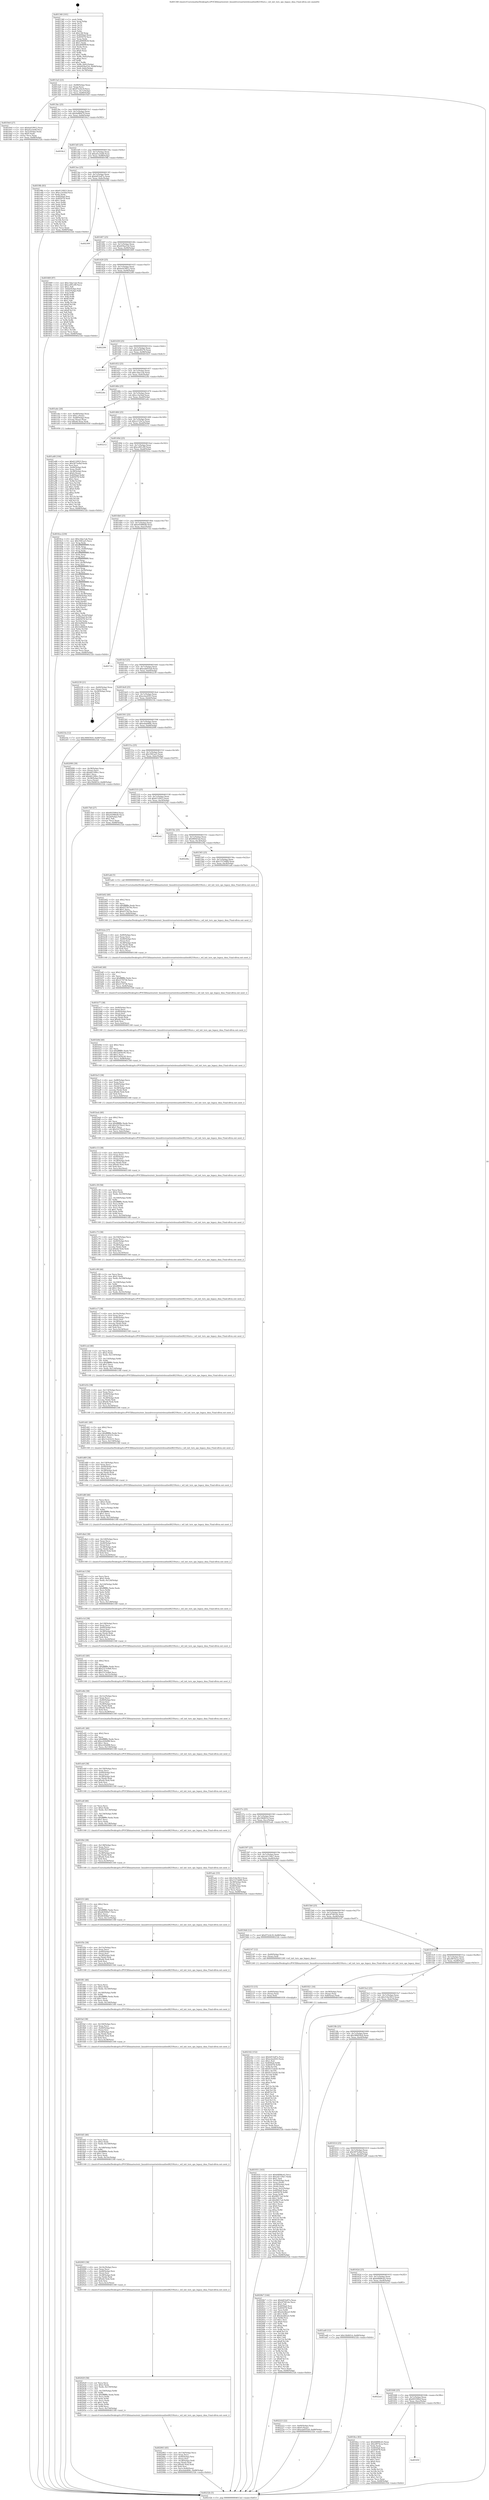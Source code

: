 digraph "0x401340" {
  label = "0x401340 (/mnt/c/Users/mathe/Desktop/tcc/POCII/binaries/extr_linuxdriversnetwirelessathwil6210txrx.c_wil_init_txrx_ops_legacy_dma_Final-ollvm.out::main(0))"
  labelloc = "t"
  node[shape=record]

  Entry [label="",width=0.3,height=0.3,shape=circle,fillcolor=black,style=filled]
  "0x4013a5" [label="{
     0x4013a5 [23]\l
     | [instrs]\l
     &nbsp;&nbsp;0x4013a5 \<+3\>: mov -0x68(%rbp),%eax\l
     &nbsp;&nbsp;0x4013a8 \<+2\>: mov %eax,%ecx\l
     &nbsp;&nbsp;0x4013aa \<+6\>: sub $0x972c6c5f,%ecx\l
     &nbsp;&nbsp;0x4013b0 \<+3\>: mov %eax,-0x7c(%rbp)\l
     &nbsp;&nbsp;0x4013b3 \<+3\>: mov %ecx,-0x80(%rbp)\l
     &nbsp;&nbsp;0x4013b6 \<+6\>: je 00000000004019e0 \<main+0x6a0\>\l
  }"]
  "0x4019e0" [label="{
     0x4019e0 [27]\l
     | [instrs]\l
     &nbsp;&nbsp;0x4019e0 \<+5\>: mov $0xbe419912,%eax\l
     &nbsp;&nbsp;0x4019e5 \<+5\>: mov $0xaf1a3eb8,%ecx\l
     &nbsp;&nbsp;0x4019ea \<+3\>: mov -0x2c(%rbp),%edx\l
     &nbsp;&nbsp;0x4019ed \<+3\>: cmp $0x0,%edx\l
     &nbsp;&nbsp;0x4019f0 \<+3\>: cmove %ecx,%eax\l
     &nbsp;&nbsp;0x4019f3 \<+3\>: mov %eax,-0x68(%rbp)\l
     &nbsp;&nbsp;0x4019f6 \<+5\>: jmp 000000000040232b \<main+0xfeb\>\l
  }"]
  "0x4013bc" [label="{
     0x4013bc [25]\l
     | [instrs]\l
     &nbsp;&nbsp;0x4013bc \<+5\>: jmp 00000000004013c1 \<main+0x81\>\l
     &nbsp;&nbsp;0x4013c1 \<+3\>: mov -0x7c(%rbp),%eax\l
     &nbsp;&nbsp;0x4013c4 \<+5\>: sub $0x9af86479,%eax\l
     &nbsp;&nbsp;0x4013c9 \<+6\>: mov %eax,-0x84(%rbp)\l
     &nbsp;&nbsp;0x4013cf \<+6\>: je 00000000004018c2 \<main+0x582\>\l
  }"]
  Exit [label="",width=0.3,height=0.3,shape=circle,fillcolor=black,style=filled,peripheries=2]
  "0x4018c2" [label="{
     0x4018c2\l
  }", style=dashed]
  "0x4013d5" [label="{
     0x4013d5 [25]\l
     | [instrs]\l
     &nbsp;&nbsp;0x4013d5 \<+5\>: jmp 00000000004013da \<main+0x9a\>\l
     &nbsp;&nbsp;0x4013da \<+3\>: mov -0x7c(%rbp),%eax\l
     &nbsp;&nbsp;0x4013dd \<+5\>: sub $0xaf1a3eb8,%eax\l
     &nbsp;&nbsp;0x4013e2 \<+6\>: mov %eax,-0x88(%rbp)\l
     &nbsp;&nbsp;0x4013e8 \<+6\>: je 00000000004019fb \<main+0x6bb\>\l
  }"]
  "0x402162" [label="{
     0x402162 [152]\l
     | [instrs]\l
     &nbsp;&nbsp;0x402162 \<+5\>: mov $0xb453e87a,%ecx\l
     &nbsp;&nbsp;0x402167 \<+5\>: mov $0xecbed503,%edx\l
     &nbsp;&nbsp;0x40216c \<+3\>: mov $0x1,%sil\l
     &nbsp;&nbsp;0x40216f \<+8\>: mov 0x4050a4,%r8d\l
     &nbsp;&nbsp;0x402177 \<+8\>: mov 0x405078,%r9d\l
     &nbsp;&nbsp;0x40217f \<+3\>: mov %r8d,%r10d\l
     &nbsp;&nbsp;0x402182 \<+7\>: add $0x9151ded5,%r10d\l
     &nbsp;&nbsp;0x402189 \<+4\>: sub $0x1,%r10d\l
     &nbsp;&nbsp;0x40218d \<+7\>: sub $0x9151ded5,%r10d\l
     &nbsp;&nbsp;0x402194 \<+4\>: imul %r10d,%r8d\l
     &nbsp;&nbsp;0x402198 \<+4\>: and $0x1,%r8d\l
     &nbsp;&nbsp;0x40219c \<+4\>: cmp $0x0,%r8d\l
     &nbsp;&nbsp;0x4021a0 \<+4\>: sete %r11b\l
     &nbsp;&nbsp;0x4021a4 \<+4\>: cmp $0xa,%r9d\l
     &nbsp;&nbsp;0x4021a8 \<+3\>: setl %bl\l
     &nbsp;&nbsp;0x4021ab \<+3\>: mov %r11b,%r14b\l
     &nbsp;&nbsp;0x4021ae \<+4\>: xor $0xff,%r14b\l
     &nbsp;&nbsp;0x4021b2 \<+3\>: mov %bl,%r15b\l
     &nbsp;&nbsp;0x4021b5 \<+4\>: xor $0xff,%r15b\l
     &nbsp;&nbsp;0x4021b9 \<+4\>: xor $0x1,%sil\l
     &nbsp;&nbsp;0x4021bd \<+3\>: mov %r14b,%r12b\l
     &nbsp;&nbsp;0x4021c0 \<+4\>: and $0xff,%r12b\l
     &nbsp;&nbsp;0x4021c4 \<+3\>: and %sil,%r11b\l
     &nbsp;&nbsp;0x4021c7 \<+3\>: mov %r15b,%r13b\l
     &nbsp;&nbsp;0x4021ca \<+4\>: and $0xff,%r13b\l
     &nbsp;&nbsp;0x4021ce \<+3\>: and %sil,%bl\l
     &nbsp;&nbsp;0x4021d1 \<+3\>: or %r11b,%r12b\l
     &nbsp;&nbsp;0x4021d4 \<+3\>: or %bl,%r13b\l
     &nbsp;&nbsp;0x4021d7 \<+3\>: xor %r13b,%r12b\l
     &nbsp;&nbsp;0x4021da \<+3\>: or %r15b,%r14b\l
     &nbsp;&nbsp;0x4021dd \<+4\>: xor $0xff,%r14b\l
     &nbsp;&nbsp;0x4021e1 \<+4\>: or $0x1,%sil\l
     &nbsp;&nbsp;0x4021e5 \<+3\>: and %sil,%r14b\l
     &nbsp;&nbsp;0x4021e8 \<+3\>: or %r14b,%r12b\l
     &nbsp;&nbsp;0x4021eb \<+4\>: test $0x1,%r12b\l
     &nbsp;&nbsp;0x4021ef \<+3\>: cmovne %edx,%ecx\l
     &nbsp;&nbsp;0x4021f2 \<+3\>: mov %ecx,-0x68(%rbp)\l
     &nbsp;&nbsp;0x4021f5 \<+5\>: jmp 000000000040232b \<main+0xfeb\>\l
  }"]
  "0x4019fb" [label="{
     0x4019fb [83]\l
     | [instrs]\l
     &nbsp;&nbsp;0x4019fb \<+5\>: mov $0x6110923,%eax\l
     &nbsp;&nbsp;0x401a00 \<+5\>: mov $0xcc3a54af,%ecx\l
     &nbsp;&nbsp;0x401a05 \<+2\>: xor %edx,%edx\l
     &nbsp;&nbsp;0x401a07 \<+7\>: mov 0x4050a4,%esi\l
     &nbsp;&nbsp;0x401a0e \<+7\>: mov 0x405078,%edi\l
     &nbsp;&nbsp;0x401a15 \<+3\>: sub $0x1,%edx\l
     &nbsp;&nbsp;0x401a18 \<+3\>: mov %esi,%r8d\l
     &nbsp;&nbsp;0x401a1b \<+3\>: add %edx,%r8d\l
     &nbsp;&nbsp;0x401a1e \<+4\>: imul %r8d,%esi\l
     &nbsp;&nbsp;0x401a22 \<+3\>: and $0x1,%esi\l
     &nbsp;&nbsp;0x401a25 \<+3\>: cmp $0x0,%esi\l
     &nbsp;&nbsp;0x401a28 \<+4\>: sete %r9b\l
     &nbsp;&nbsp;0x401a2c \<+3\>: cmp $0xa,%edi\l
     &nbsp;&nbsp;0x401a2f \<+4\>: setl %r10b\l
     &nbsp;&nbsp;0x401a33 \<+3\>: mov %r9b,%r11b\l
     &nbsp;&nbsp;0x401a36 \<+3\>: and %r10b,%r11b\l
     &nbsp;&nbsp;0x401a39 \<+3\>: xor %r10b,%r9b\l
     &nbsp;&nbsp;0x401a3c \<+3\>: or %r9b,%r11b\l
     &nbsp;&nbsp;0x401a3f \<+4\>: test $0x1,%r11b\l
     &nbsp;&nbsp;0x401a43 \<+3\>: cmovne %ecx,%eax\l
     &nbsp;&nbsp;0x401a46 \<+3\>: mov %eax,-0x68(%rbp)\l
     &nbsp;&nbsp;0x401a49 \<+5\>: jmp 000000000040232b \<main+0xfeb\>\l
  }"]
  "0x4013ee" [label="{
     0x4013ee [25]\l
     | [instrs]\l
     &nbsp;&nbsp;0x4013ee \<+5\>: jmp 00000000004013f3 \<main+0xb3\>\l
     &nbsp;&nbsp;0x4013f3 \<+3\>: mov -0x7c(%rbp),%eax\l
     &nbsp;&nbsp;0x4013f6 \<+5\>: sub $0xb453e87a,%eax\l
     &nbsp;&nbsp;0x4013fb \<+6\>: mov %eax,-0x8c(%rbp)\l
     &nbsp;&nbsp;0x401401 \<+6\>: je 0000000000402309 \<main+0xfc9\>\l
  }"]
  "0x402153" [label="{
     0x402153 [15]\l
     | [instrs]\l
     &nbsp;&nbsp;0x402153 \<+4\>: mov -0x40(%rbp),%rax\l
     &nbsp;&nbsp;0x402157 \<+3\>: mov (%rax),%rax\l
     &nbsp;&nbsp;0x40215a \<+3\>: mov %rax,%rdi\l
     &nbsp;&nbsp;0x40215d \<+5\>: call 0000000000401030 \<free@plt\>\l
     | [calls]\l
     &nbsp;&nbsp;0x401030 \{1\} (unknown)\l
  }"]
  "0x402309" [label="{
     0x402309\l
  }", style=dashed]
  "0x401407" [label="{
     0x401407 [25]\l
     | [instrs]\l
     &nbsp;&nbsp;0x401407 \<+5\>: jmp 000000000040140c \<main+0xcc\>\l
     &nbsp;&nbsp;0x40140c \<+3\>: mov -0x7c(%rbp),%eax\l
     &nbsp;&nbsp;0x40140f \<+5\>: sub $0xb93ba53d,%eax\l
     &nbsp;&nbsp;0x401414 \<+6\>: mov %eax,-0x90(%rbp)\l
     &nbsp;&nbsp;0x40141a \<+6\>: je 0000000000401669 \<main+0x329\>\l
  }"]
  "0x402063" [label="{
     0x402063 [45]\l
     | [instrs]\l
     &nbsp;&nbsp;0x402063 \<+6\>: mov -0x154(%rbp),%ecx\l
     &nbsp;&nbsp;0x402069 \<+3\>: imul %eax,%ecx\l
     &nbsp;&nbsp;0x40206c \<+4\>: mov -0x40(%rbp),%rsi\l
     &nbsp;&nbsp;0x402070 \<+3\>: mov (%rsi),%rsi\l
     &nbsp;&nbsp;0x402073 \<+4\>: mov -0x38(%rbp),%rdi\l
     &nbsp;&nbsp;0x402077 \<+3\>: movslq (%rdi),%rdi\l
     &nbsp;&nbsp;0x40207a \<+4\>: imul $0x44,%rdi,%rdi\l
     &nbsp;&nbsp;0x40207e \<+3\>: add %rdi,%rsi\l
     &nbsp;&nbsp;0x402081 \<+3\>: mov %ecx,0x40(%rsi)\l
     &nbsp;&nbsp;0x402084 \<+7\>: movl $0xedab468c,-0x68(%rbp)\l
     &nbsp;&nbsp;0x40208b \<+5\>: jmp 000000000040232b \<main+0xfeb\>\l
  }"]
  "0x401669" [label="{
     0x401669 [97]\l
     | [instrs]\l
     &nbsp;&nbsp;0x401669 \<+5\>: mov $0xc3dac1ab,%eax\l
     &nbsp;&nbsp;0x40166e \<+5\>: mov $0xce9f1c09,%ecx\l
     &nbsp;&nbsp;0x401673 \<+2\>: mov $0x1,%dl\l
     &nbsp;&nbsp;0x401675 \<+4\>: mov -0x62(%rbp),%sil\l
     &nbsp;&nbsp;0x401679 \<+4\>: mov -0x61(%rbp),%dil\l
     &nbsp;&nbsp;0x40167d \<+3\>: mov %sil,%r8b\l
     &nbsp;&nbsp;0x401680 \<+4\>: xor $0xff,%r8b\l
     &nbsp;&nbsp;0x401684 \<+3\>: mov %dil,%r9b\l
     &nbsp;&nbsp;0x401687 \<+4\>: xor $0xff,%r9b\l
     &nbsp;&nbsp;0x40168b \<+3\>: xor $0x1,%dl\l
     &nbsp;&nbsp;0x40168e \<+3\>: mov %r8b,%r10b\l
     &nbsp;&nbsp;0x401691 \<+4\>: and $0xff,%r10b\l
     &nbsp;&nbsp;0x401695 \<+3\>: and %dl,%sil\l
     &nbsp;&nbsp;0x401698 \<+3\>: mov %r9b,%r11b\l
     &nbsp;&nbsp;0x40169b \<+4\>: and $0xff,%r11b\l
     &nbsp;&nbsp;0x40169f \<+3\>: and %dl,%dil\l
     &nbsp;&nbsp;0x4016a2 \<+3\>: or %sil,%r10b\l
     &nbsp;&nbsp;0x4016a5 \<+3\>: or %dil,%r11b\l
     &nbsp;&nbsp;0x4016a8 \<+3\>: xor %r11b,%r10b\l
     &nbsp;&nbsp;0x4016ab \<+3\>: or %r9b,%r8b\l
     &nbsp;&nbsp;0x4016ae \<+4\>: xor $0xff,%r8b\l
     &nbsp;&nbsp;0x4016b2 \<+3\>: or $0x1,%dl\l
     &nbsp;&nbsp;0x4016b5 \<+3\>: and %dl,%r8b\l
     &nbsp;&nbsp;0x4016b8 \<+3\>: or %r8b,%r10b\l
     &nbsp;&nbsp;0x4016bb \<+4\>: test $0x1,%r10b\l
     &nbsp;&nbsp;0x4016bf \<+3\>: cmovne %ecx,%eax\l
     &nbsp;&nbsp;0x4016c2 \<+3\>: mov %eax,-0x68(%rbp)\l
     &nbsp;&nbsp;0x4016c5 \<+5\>: jmp 000000000040232b \<main+0xfeb\>\l
  }"]
  "0x401420" [label="{
     0x401420 [25]\l
     | [instrs]\l
     &nbsp;&nbsp;0x401420 \<+5\>: jmp 0000000000401425 \<main+0xe5\>\l
     &nbsp;&nbsp;0x401425 \<+3\>: mov -0x7c(%rbp),%eax\l
     &nbsp;&nbsp;0x401428 \<+5\>: sub $0xbe419912,%eax\l
     &nbsp;&nbsp;0x40142d \<+6\>: mov %eax,-0x94(%rbp)\l
     &nbsp;&nbsp;0x401433 \<+6\>: je 0000000000402206 \<main+0xec6\>\l
  }"]
  "0x40232b" [label="{
     0x40232b [5]\l
     | [instrs]\l
     &nbsp;&nbsp;0x40232b \<+5\>: jmp 00000000004013a5 \<main+0x65\>\l
  }"]
  "0x401340" [label="{
     0x401340 [101]\l
     | [instrs]\l
     &nbsp;&nbsp;0x401340 \<+1\>: push %rbp\l
     &nbsp;&nbsp;0x401341 \<+3\>: mov %rsp,%rbp\l
     &nbsp;&nbsp;0x401344 \<+2\>: push %r15\l
     &nbsp;&nbsp;0x401346 \<+2\>: push %r14\l
     &nbsp;&nbsp;0x401348 \<+2\>: push %r13\l
     &nbsp;&nbsp;0x40134a \<+2\>: push %r12\l
     &nbsp;&nbsp;0x40134c \<+1\>: push %rbx\l
     &nbsp;&nbsp;0x40134d \<+7\>: sub $0x138,%rsp\l
     &nbsp;&nbsp;0x401354 \<+7\>: mov 0x4050a4,%eax\l
     &nbsp;&nbsp;0x40135b \<+7\>: mov 0x405078,%ecx\l
     &nbsp;&nbsp;0x401362 \<+2\>: mov %eax,%edx\l
     &nbsp;&nbsp;0x401364 \<+6\>: add $0xd0969630,%edx\l
     &nbsp;&nbsp;0x40136a \<+3\>: sub $0x1,%edx\l
     &nbsp;&nbsp;0x40136d \<+6\>: sub $0xd0969630,%edx\l
     &nbsp;&nbsp;0x401373 \<+3\>: imul %edx,%eax\l
     &nbsp;&nbsp;0x401376 \<+3\>: and $0x1,%eax\l
     &nbsp;&nbsp;0x401379 \<+3\>: cmp $0x0,%eax\l
     &nbsp;&nbsp;0x40137c \<+4\>: sete %r8b\l
     &nbsp;&nbsp;0x401380 \<+4\>: and $0x1,%r8b\l
     &nbsp;&nbsp;0x401384 \<+4\>: mov %r8b,-0x62(%rbp)\l
     &nbsp;&nbsp;0x401388 \<+3\>: cmp $0xa,%ecx\l
     &nbsp;&nbsp;0x40138b \<+4\>: setl %r8b\l
     &nbsp;&nbsp;0x40138f \<+4\>: and $0x1,%r8b\l
     &nbsp;&nbsp;0x401393 \<+4\>: mov %r8b,-0x61(%rbp)\l
     &nbsp;&nbsp;0x401397 \<+7\>: movl $0xb93ba53d,-0x68(%rbp)\l
     &nbsp;&nbsp;0x40139e \<+3\>: mov %edi,-0x6c(%rbp)\l
     &nbsp;&nbsp;0x4013a1 \<+4\>: mov %rsi,-0x78(%rbp)\l
  }"]
  "0x402029" [label="{
     0x402029 [58]\l
     | [instrs]\l
     &nbsp;&nbsp;0x402029 \<+2\>: xor %ecx,%ecx\l
     &nbsp;&nbsp;0x40202b \<+5\>: mov $0x2,%edx\l
     &nbsp;&nbsp;0x402030 \<+6\>: mov %edx,-0x150(%rbp)\l
     &nbsp;&nbsp;0x402036 \<+1\>: cltd\l
     &nbsp;&nbsp;0x402037 \<+7\>: mov -0x150(%rbp),%r8d\l
     &nbsp;&nbsp;0x40203e \<+3\>: idiv %r8d\l
     &nbsp;&nbsp;0x402041 \<+6\>: imul $0xfffffffe,%edx,%edx\l
     &nbsp;&nbsp;0x402047 \<+3\>: mov %ecx,%r9d\l
     &nbsp;&nbsp;0x40204a \<+3\>: sub %edx,%r9d\l
     &nbsp;&nbsp;0x40204d \<+2\>: mov %ecx,%edx\l
     &nbsp;&nbsp;0x40204f \<+3\>: sub $0x1,%edx\l
     &nbsp;&nbsp;0x402052 \<+3\>: add %edx,%r9d\l
     &nbsp;&nbsp;0x402055 \<+3\>: sub %r9d,%ecx\l
     &nbsp;&nbsp;0x402058 \<+6\>: mov %ecx,-0x154(%rbp)\l
     &nbsp;&nbsp;0x40205e \<+5\>: call 0000000000401160 \<next_i\>\l
     | [calls]\l
     &nbsp;&nbsp;0x401160 \{1\} (/mnt/c/Users/mathe/Desktop/tcc/POCII/binaries/extr_linuxdriversnetwirelessathwil6210txrx.c_wil_init_txrx_ops_legacy_dma_Final-ollvm.out::next_i)\l
  }"]
  "0x402206" [label="{
     0x402206\l
  }", style=dashed]
  "0x401439" [label="{
     0x401439 [25]\l
     | [instrs]\l
     &nbsp;&nbsp;0x401439 \<+5\>: jmp 000000000040143e \<main+0xfe\>\l
     &nbsp;&nbsp;0x40143e \<+3\>: mov -0x7c(%rbp),%eax\l
     &nbsp;&nbsp;0x401441 \<+5\>: sub $0xbfe90276,%eax\l
     &nbsp;&nbsp;0x401446 \<+6\>: mov %eax,-0x98(%rbp)\l
     &nbsp;&nbsp;0x40144c \<+6\>: je 0000000000401823 \<main+0x4e3\>\l
  }"]
  "0x402003" [label="{
     0x402003 [38]\l
     | [instrs]\l
     &nbsp;&nbsp;0x402003 \<+6\>: mov -0x14c(%rbp),%ecx\l
     &nbsp;&nbsp;0x402009 \<+3\>: imul %eax,%ecx\l
     &nbsp;&nbsp;0x40200c \<+4\>: mov -0x40(%rbp),%rsi\l
     &nbsp;&nbsp;0x402010 \<+3\>: mov (%rsi),%rsi\l
     &nbsp;&nbsp;0x402013 \<+4\>: mov -0x38(%rbp),%rdi\l
     &nbsp;&nbsp;0x402017 \<+3\>: movslq (%rdi),%rdi\l
     &nbsp;&nbsp;0x40201a \<+4\>: imul $0x44,%rdi,%rdi\l
     &nbsp;&nbsp;0x40201e \<+3\>: add %rdi,%rsi\l
     &nbsp;&nbsp;0x402021 \<+3\>: mov %ecx,0x3c(%rsi)\l
     &nbsp;&nbsp;0x402024 \<+5\>: call 0000000000401160 \<next_i\>\l
     | [calls]\l
     &nbsp;&nbsp;0x401160 \{1\} (/mnt/c/Users/mathe/Desktop/tcc/POCII/binaries/extr_linuxdriversnetwirelessathwil6210txrx.c_wil_init_txrx_ops_legacy_dma_Final-ollvm.out::next_i)\l
  }"]
  "0x401823" [label="{
     0x401823\l
  }", style=dashed]
  "0x401452" [label="{
     0x401452 [25]\l
     | [instrs]\l
     &nbsp;&nbsp;0x401452 \<+5\>: jmp 0000000000401457 \<main+0x117\>\l
     &nbsp;&nbsp;0x401457 \<+3\>: mov -0x7c(%rbp),%eax\l
     &nbsp;&nbsp;0x40145a \<+5\>: sub $0xc3dac1ab,%eax\l
     &nbsp;&nbsp;0x40145f \<+6\>: mov %eax,-0x9c(%rbp)\l
     &nbsp;&nbsp;0x401465 \<+6\>: je 000000000040224e \<main+0xf0e\>\l
  }"]
  "0x401fd5" [label="{
     0x401fd5 [46]\l
     | [instrs]\l
     &nbsp;&nbsp;0x401fd5 \<+2\>: xor %ecx,%ecx\l
     &nbsp;&nbsp;0x401fd7 \<+5\>: mov $0x2,%edx\l
     &nbsp;&nbsp;0x401fdc \<+6\>: mov %edx,-0x148(%rbp)\l
     &nbsp;&nbsp;0x401fe2 \<+1\>: cltd\l
     &nbsp;&nbsp;0x401fe3 \<+7\>: mov -0x148(%rbp),%r8d\l
     &nbsp;&nbsp;0x401fea \<+3\>: idiv %r8d\l
     &nbsp;&nbsp;0x401fed \<+6\>: imul $0xfffffffe,%edx,%edx\l
     &nbsp;&nbsp;0x401ff3 \<+3\>: sub $0x1,%ecx\l
     &nbsp;&nbsp;0x401ff6 \<+2\>: sub %ecx,%edx\l
     &nbsp;&nbsp;0x401ff8 \<+6\>: mov %edx,-0x14c(%rbp)\l
     &nbsp;&nbsp;0x401ffe \<+5\>: call 0000000000401160 \<next_i\>\l
     | [calls]\l
     &nbsp;&nbsp;0x401160 \{1\} (/mnt/c/Users/mathe/Desktop/tcc/POCII/binaries/extr_linuxdriversnetwirelessathwil6210txrx.c_wil_init_txrx_ops_legacy_dma_Final-ollvm.out::next_i)\l
  }"]
  "0x40224e" [label="{
     0x40224e\l
  }", style=dashed]
  "0x40146b" [label="{
     0x40146b [25]\l
     | [instrs]\l
     &nbsp;&nbsp;0x40146b \<+5\>: jmp 0000000000401470 \<main+0x130\>\l
     &nbsp;&nbsp;0x401470 \<+3\>: mov -0x7c(%rbp),%eax\l
     &nbsp;&nbsp;0x401473 \<+5\>: sub $0xcc3a54af,%eax\l
     &nbsp;&nbsp;0x401478 \<+6\>: mov %eax,-0xa0(%rbp)\l
     &nbsp;&nbsp;0x40147e \<+6\>: je 0000000000401a4e \<main+0x70e\>\l
  }"]
  "0x401faf" [label="{
     0x401faf [38]\l
     | [instrs]\l
     &nbsp;&nbsp;0x401faf \<+6\>: mov -0x144(%rbp),%ecx\l
     &nbsp;&nbsp;0x401fb5 \<+3\>: imul %eax,%ecx\l
     &nbsp;&nbsp;0x401fb8 \<+4\>: mov -0x40(%rbp),%rsi\l
     &nbsp;&nbsp;0x401fbc \<+3\>: mov (%rsi),%rsi\l
     &nbsp;&nbsp;0x401fbf \<+4\>: mov -0x38(%rbp),%rdi\l
     &nbsp;&nbsp;0x401fc3 \<+3\>: movslq (%rdi),%rdi\l
     &nbsp;&nbsp;0x401fc6 \<+4\>: imul $0x44,%rdi,%rdi\l
     &nbsp;&nbsp;0x401fca \<+3\>: add %rdi,%rsi\l
     &nbsp;&nbsp;0x401fcd \<+3\>: mov %ecx,0x38(%rsi)\l
     &nbsp;&nbsp;0x401fd0 \<+5\>: call 0000000000401160 \<next_i\>\l
     | [calls]\l
     &nbsp;&nbsp;0x401160 \{1\} (/mnt/c/Users/mathe/Desktop/tcc/POCII/binaries/extr_linuxdriversnetwirelessathwil6210txrx.c_wil_init_txrx_ops_legacy_dma_Final-ollvm.out::next_i)\l
  }"]
  "0x401a4e" [label="{
     0x401a4e [26]\l
     | [instrs]\l
     &nbsp;&nbsp;0x401a4e \<+4\>: mov -0x48(%rbp),%rax\l
     &nbsp;&nbsp;0x401a52 \<+6\>: movl $0x1,(%rax)\l
     &nbsp;&nbsp;0x401a58 \<+4\>: mov -0x48(%rbp),%rax\l
     &nbsp;&nbsp;0x401a5c \<+3\>: movslq (%rax),%rax\l
     &nbsp;&nbsp;0x401a5f \<+4\>: imul $0x44,%rax,%rdi\l
     &nbsp;&nbsp;0x401a63 \<+5\>: call 0000000000401050 \<malloc@plt\>\l
     | [calls]\l
     &nbsp;&nbsp;0x401050 \{1\} (unknown)\l
  }"]
  "0x401484" [label="{
     0x401484 [25]\l
     | [instrs]\l
     &nbsp;&nbsp;0x401484 \<+5\>: jmp 0000000000401489 \<main+0x149\>\l
     &nbsp;&nbsp;0x401489 \<+3\>: mov -0x7c(%rbp),%eax\l
     &nbsp;&nbsp;0x40148c \<+5\>: sub $0xce110a7a,%eax\l
     &nbsp;&nbsp;0x401491 \<+6\>: mov %eax,-0xa4(%rbp)\l
     &nbsp;&nbsp;0x401497 \<+6\>: je 0000000000402212 \<main+0xed2\>\l
  }"]
  "0x401f81" [label="{
     0x401f81 [46]\l
     | [instrs]\l
     &nbsp;&nbsp;0x401f81 \<+2\>: xor %ecx,%ecx\l
     &nbsp;&nbsp;0x401f83 \<+5\>: mov $0x2,%edx\l
     &nbsp;&nbsp;0x401f88 \<+6\>: mov %edx,-0x140(%rbp)\l
     &nbsp;&nbsp;0x401f8e \<+1\>: cltd\l
     &nbsp;&nbsp;0x401f8f \<+7\>: mov -0x140(%rbp),%r8d\l
     &nbsp;&nbsp;0x401f96 \<+3\>: idiv %r8d\l
     &nbsp;&nbsp;0x401f99 \<+6\>: imul $0xfffffffe,%edx,%edx\l
     &nbsp;&nbsp;0x401f9f \<+3\>: sub $0x1,%ecx\l
     &nbsp;&nbsp;0x401fa2 \<+2\>: sub %ecx,%edx\l
     &nbsp;&nbsp;0x401fa4 \<+6\>: mov %edx,-0x144(%rbp)\l
     &nbsp;&nbsp;0x401faa \<+5\>: call 0000000000401160 \<next_i\>\l
     | [calls]\l
     &nbsp;&nbsp;0x401160 \{1\} (/mnt/c/Users/mathe/Desktop/tcc/POCII/binaries/extr_linuxdriversnetwirelessathwil6210txrx.c_wil_init_txrx_ops_legacy_dma_Final-ollvm.out::next_i)\l
  }"]
  "0x402212" [label="{
     0x402212\l
  }", style=dashed]
  "0x40149d" [label="{
     0x40149d [25]\l
     | [instrs]\l
     &nbsp;&nbsp;0x40149d \<+5\>: jmp 00000000004014a2 \<main+0x162\>\l
     &nbsp;&nbsp;0x4014a2 \<+3\>: mov -0x7c(%rbp),%eax\l
     &nbsp;&nbsp;0x4014a5 \<+5\>: sub $0xce9f1c09,%eax\l
     &nbsp;&nbsp;0x4014aa \<+6\>: mov %eax,-0xa8(%rbp)\l
     &nbsp;&nbsp;0x4014b0 \<+6\>: je 00000000004016ca \<main+0x38a\>\l
  }"]
  "0x401f5b" [label="{
     0x401f5b [38]\l
     | [instrs]\l
     &nbsp;&nbsp;0x401f5b \<+6\>: mov -0x13c(%rbp),%ecx\l
     &nbsp;&nbsp;0x401f61 \<+3\>: imul %eax,%ecx\l
     &nbsp;&nbsp;0x401f64 \<+4\>: mov -0x40(%rbp),%rsi\l
     &nbsp;&nbsp;0x401f68 \<+3\>: mov (%rsi),%rsi\l
     &nbsp;&nbsp;0x401f6b \<+4\>: mov -0x38(%rbp),%rdi\l
     &nbsp;&nbsp;0x401f6f \<+3\>: movslq (%rdi),%rdi\l
     &nbsp;&nbsp;0x401f72 \<+4\>: imul $0x44,%rdi,%rdi\l
     &nbsp;&nbsp;0x401f76 \<+3\>: add %rdi,%rsi\l
     &nbsp;&nbsp;0x401f79 \<+3\>: mov %ecx,0x34(%rsi)\l
     &nbsp;&nbsp;0x401f7c \<+5\>: call 0000000000401160 \<next_i\>\l
     | [calls]\l
     &nbsp;&nbsp;0x401160 \{1\} (/mnt/c/Users/mathe/Desktop/tcc/POCII/binaries/extr_linuxdriversnetwirelessathwil6210txrx.c_wil_init_txrx_ops_legacy_dma_Final-ollvm.out::next_i)\l
  }"]
  "0x4016ca" [label="{
     0x4016ca [230]\l
     | [instrs]\l
     &nbsp;&nbsp;0x4016ca \<+5\>: mov $0xc3dac1ab,%eax\l
     &nbsp;&nbsp;0x4016cf \<+5\>: mov $0x3581ae5,%ecx\l
     &nbsp;&nbsp;0x4016d4 \<+3\>: mov %rsp,%rdx\l
     &nbsp;&nbsp;0x4016d7 \<+4\>: add $0xfffffffffffffff0,%rdx\l
     &nbsp;&nbsp;0x4016db \<+3\>: mov %rdx,%rsp\l
     &nbsp;&nbsp;0x4016de \<+4\>: mov %rdx,-0x60(%rbp)\l
     &nbsp;&nbsp;0x4016e2 \<+3\>: mov %rsp,%rdx\l
     &nbsp;&nbsp;0x4016e5 \<+4\>: add $0xfffffffffffffff0,%rdx\l
     &nbsp;&nbsp;0x4016e9 \<+3\>: mov %rdx,%rsp\l
     &nbsp;&nbsp;0x4016ec \<+3\>: mov %rsp,%rsi\l
     &nbsp;&nbsp;0x4016ef \<+4\>: add $0xfffffffffffffff0,%rsi\l
     &nbsp;&nbsp;0x4016f3 \<+3\>: mov %rsi,%rsp\l
     &nbsp;&nbsp;0x4016f6 \<+4\>: mov %rsi,-0x58(%rbp)\l
     &nbsp;&nbsp;0x4016fa \<+3\>: mov %rsp,%rsi\l
     &nbsp;&nbsp;0x4016fd \<+4\>: add $0xfffffffffffffff0,%rsi\l
     &nbsp;&nbsp;0x401701 \<+3\>: mov %rsi,%rsp\l
     &nbsp;&nbsp;0x401704 \<+4\>: mov %rsi,-0x50(%rbp)\l
     &nbsp;&nbsp;0x401708 \<+3\>: mov %rsp,%rsi\l
     &nbsp;&nbsp;0x40170b \<+4\>: add $0xfffffffffffffff0,%rsi\l
     &nbsp;&nbsp;0x40170f \<+3\>: mov %rsi,%rsp\l
     &nbsp;&nbsp;0x401712 \<+4\>: mov %rsi,-0x48(%rbp)\l
     &nbsp;&nbsp;0x401716 \<+3\>: mov %rsp,%rsi\l
     &nbsp;&nbsp;0x401719 \<+4\>: add $0xfffffffffffffff0,%rsi\l
     &nbsp;&nbsp;0x40171d \<+3\>: mov %rsi,%rsp\l
     &nbsp;&nbsp;0x401720 \<+4\>: mov %rsi,-0x40(%rbp)\l
     &nbsp;&nbsp;0x401724 \<+3\>: mov %rsp,%rsi\l
     &nbsp;&nbsp;0x401727 \<+4\>: add $0xfffffffffffffff0,%rsi\l
     &nbsp;&nbsp;0x40172b \<+3\>: mov %rsi,%rsp\l
     &nbsp;&nbsp;0x40172e \<+4\>: mov %rsi,-0x38(%rbp)\l
     &nbsp;&nbsp;0x401732 \<+4\>: mov -0x60(%rbp),%rsi\l
     &nbsp;&nbsp;0x401736 \<+6\>: movl $0x0,(%rsi)\l
     &nbsp;&nbsp;0x40173c \<+3\>: mov -0x6c(%rbp),%edi\l
     &nbsp;&nbsp;0x40173f \<+2\>: mov %edi,(%rdx)\l
     &nbsp;&nbsp;0x401741 \<+4\>: mov -0x58(%rbp),%rsi\l
     &nbsp;&nbsp;0x401745 \<+4\>: mov -0x78(%rbp),%r8\l
     &nbsp;&nbsp;0x401749 \<+3\>: mov %r8,(%rsi)\l
     &nbsp;&nbsp;0x40174c \<+3\>: cmpl $0x2,(%rdx)\l
     &nbsp;&nbsp;0x40174f \<+4\>: setne %r9b\l
     &nbsp;&nbsp;0x401753 \<+4\>: and $0x1,%r9b\l
     &nbsp;&nbsp;0x401757 \<+4\>: mov %r9b,-0x2d(%rbp)\l
     &nbsp;&nbsp;0x40175b \<+8\>: mov 0x4050a4,%r10d\l
     &nbsp;&nbsp;0x401763 \<+8\>: mov 0x405078,%r11d\l
     &nbsp;&nbsp;0x40176b \<+3\>: mov %r10d,%ebx\l
     &nbsp;&nbsp;0x40176e \<+6\>: add $0x5a06bf26,%ebx\l
     &nbsp;&nbsp;0x401774 \<+3\>: sub $0x1,%ebx\l
     &nbsp;&nbsp;0x401777 \<+6\>: sub $0x5a06bf26,%ebx\l
     &nbsp;&nbsp;0x40177d \<+4\>: imul %ebx,%r10d\l
     &nbsp;&nbsp;0x401781 \<+4\>: and $0x1,%r10d\l
     &nbsp;&nbsp;0x401785 \<+4\>: cmp $0x0,%r10d\l
     &nbsp;&nbsp;0x401789 \<+4\>: sete %r9b\l
     &nbsp;&nbsp;0x40178d \<+4\>: cmp $0xa,%r11d\l
     &nbsp;&nbsp;0x401791 \<+4\>: setl %r14b\l
     &nbsp;&nbsp;0x401795 \<+3\>: mov %r9b,%r15b\l
     &nbsp;&nbsp;0x401798 \<+3\>: and %r14b,%r15b\l
     &nbsp;&nbsp;0x40179b \<+3\>: xor %r14b,%r9b\l
     &nbsp;&nbsp;0x40179e \<+3\>: or %r9b,%r15b\l
     &nbsp;&nbsp;0x4017a1 \<+4\>: test $0x1,%r15b\l
     &nbsp;&nbsp;0x4017a5 \<+3\>: cmovne %ecx,%eax\l
     &nbsp;&nbsp;0x4017a8 \<+3\>: mov %eax,-0x68(%rbp)\l
     &nbsp;&nbsp;0x4017ab \<+5\>: jmp 000000000040232b \<main+0xfeb\>\l
  }"]
  "0x4014b6" [label="{
     0x4014b6 [25]\l
     | [instrs]\l
     &nbsp;&nbsp;0x4014b6 \<+5\>: jmp 00000000004014bb \<main+0x17b\>\l
     &nbsp;&nbsp;0x4014bb \<+3\>: mov -0x7c(%rbp),%eax\l
     &nbsp;&nbsp;0x4014be \<+5\>: sub $0xe9398bd0,%eax\l
     &nbsp;&nbsp;0x4014c3 \<+6\>: mov %eax,-0xac(%rbp)\l
     &nbsp;&nbsp;0x4014c9 \<+6\>: je 00000000004017cb \<main+0x48b\>\l
  }"]
  "0x401f33" [label="{
     0x401f33 [40]\l
     | [instrs]\l
     &nbsp;&nbsp;0x401f33 \<+5\>: mov $0x2,%ecx\l
     &nbsp;&nbsp;0x401f38 \<+1\>: cltd\l
     &nbsp;&nbsp;0x401f39 \<+2\>: idiv %ecx\l
     &nbsp;&nbsp;0x401f3b \<+6\>: imul $0xfffffffe,%edx,%ecx\l
     &nbsp;&nbsp;0x401f41 \<+6\>: add $0xdb564be7,%ecx\l
     &nbsp;&nbsp;0x401f47 \<+3\>: add $0x1,%ecx\l
     &nbsp;&nbsp;0x401f4a \<+6\>: sub $0xdb564be7,%ecx\l
     &nbsp;&nbsp;0x401f50 \<+6\>: mov %ecx,-0x13c(%rbp)\l
     &nbsp;&nbsp;0x401f56 \<+5\>: call 0000000000401160 \<next_i\>\l
     | [calls]\l
     &nbsp;&nbsp;0x401160 \{1\} (/mnt/c/Users/mathe/Desktop/tcc/POCII/binaries/extr_linuxdriversnetwirelessathwil6210txrx.c_wil_init_txrx_ops_legacy_dma_Final-ollvm.out::next_i)\l
  }"]
  "0x4017cb" [label="{
     0x4017cb\l
  }", style=dashed]
  "0x4014cf" [label="{
     0x4014cf [25]\l
     | [instrs]\l
     &nbsp;&nbsp;0x4014cf \<+5\>: jmp 00000000004014d4 \<main+0x194\>\l
     &nbsp;&nbsp;0x4014d4 \<+3\>: mov -0x7c(%rbp),%eax\l
     &nbsp;&nbsp;0x4014d7 \<+5\>: sub $0xeab055a9,%eax\l
     &nbsp;&nbsp;0x4014dc \<+6\>: mov %eax,-0xb0(%rbp)\l
     &nbsp;&nbsp;0x4014e2 \<+6\>: je 0000000000402239 \<main+0xef9\>\l
  }"]
  "0x401f0d" [label="{
     0x401f0d [38]\l
     | [instrs]\l
     &nbsp;&nbsp;0x401f0d \<+6\>: mov -0x138(%rbp),%ecx\l
     &nbsp;&nbsp;0x401f13 \<+3\>: imul %eax,%ecx\l
     &nbsp;&nbsp;0x401f16 \<+4\>: mov -0x40(%rbp),%rsi\l
     &nbsp;&nbsp;0x401f1a \<+3\>: mov (%rsi),%rsi\l
     &nbsp;&nbsp;0x401f1d \<+4\>: mov -0x38(%rbp),%rdi\l
     &nbsp;&nbsp;0x401f21 \<+3\>: movslq (%rdi),%rdi\l
     &nbsp;&nbsp;0x401f24 \<+4\>: imul $0x44,%rdi,%rdi\l
     &nbsp;&nbsp;0x401f28 \<+3\>: add %rdi,%rsi\l
     &nbsp;&nbsp;0x401f2b \<+3\>: mov %ecx,0x30(%rsi)\l
     &nbsp;&nbsp;0x401f2e \<+5\>: call 0000000000401160 \<next_i\>\l
     | [calls]\l
     &nbsp;&nbsp;0x401160 \{1\} (/mnt/c/Users/mathe/Desktop/tcc/POCII/binaries/extr_linuxdriversnetwirelessathwil6210txrx.c_wil_init_txrx_ops_legacy_dma_Final-ollvm.out::next_i)\l
  }"]
  "0x402239" [label="{
     0x402239 [21]\l
     | [instrs]\l
     &nbsp;&nbsp;0x402239 \<+4\>: mov -0x60(%rbp),%rax\l
     &nbsp;&nbsp;0x40223d \<+2\>: mov (%rax),%eax\l
     &nbsp;&nbsp;0x40223f \<+4\>: lea -0x28(%rbp),%rsp\l
     &nbsp;&nbsp;0x402243 \<+1\>: pop %rbx\l
     &nbsp;&nbsp;0x402244 \<+2\>: pop %r12\l
     &nbsp;&nbsp;0x402246 \<+2\>: pop %r13\l
     &nbsp;&nbsp;0x402248 \<+2\>: pop %r14\l
     &nbsp;&nbsp;0x40224a \<+2\>: pop %r15\l
     &nbsp;&nbsp;0x40224c \<+1\>: pop %rbp\l
     &nbsp;&nbsp;0x40224d \<+1\>: ret\l
  }"]
  "0x4014e8" [label="{
     0x4014e8 [25]\l
     | [instrs]\l
     &nbsp;&nbsp;0x4014e8 \<+5\>: jmp 00000000004014ed \<main+0x1ad\>\l
     &nbsp;&nbsp;0x4014ed \<+3\>: mov -0x7c(%rbp),%eax\l
     &nbsp;&nbsp;0x4014f0 \<+5\>: sub $0xecbed503,%eax\l
     &nbsp;&nbsp;0x4014f5 \<+6\>: mov %eax,-0xb4(%rbp)\l
     &nbsp;&nbsp;0x4014fb \<+6\>: je 00000000004021fa \<main+0xeba\>\l
  }"]
  "0x401edf" [label="{
     0x401edf [46]\l
     | [instrs]\l
     &nbsp;&nbsp;0x401edf \<+2\>: xor %ecx,%ecx\l
     &nbsp;&nbsp;0x401ee1 \<+5\>: mov $0x2,%edx\l
     &nbsp;&nbsp;0x401ee6 \<+6\>: mov %edx,-0x134(%rbp)\l
     &nbsp;&nbsp;0x401eec \<+1\>: cltd\l
     &nbsp;&nbsp;0x401eed \<+7\>: mov -0x134(%rbp),%r8d\l
     &nbsp;&nbsp;0x401ef4 \<+3\>: idiv %r8d\l
     &nbsp;&nbsp;0x401ef7 \<+6\>: imul $0xfffffffe,%edx,%edx\l
     &nbsp;&nbsp;0x401efd \<+3\>: sub $0x1,%ecx\l
     &nbsp;&nbsp;0x401f00 \<+2\>: sub %ecx,%edx\l
     &nbsp;&nbsp;0x401f02 \<+6\>: mov %edx,-0x138(%rbp)\l
     &nbsp;&nbsp;0x401f08 \<+5\>: call 0000000000401160 \<next_i\>\l
     | [calls]\l
     &nbsp;&nbsp;0x401160 \{1\} (/mnt/c/Users/mathe/Desktop/tcc/POCII/binaries/extr_linuxdriversnetwirelessathwil6210txrx.c_wil_init_txrx_ops_legacy_dma_Final-ollvm.out::next_i)\l
  }"]
  "0x4021fa" [label="{
     0x4021fa [12]\l
     | [instrs]\l
     &nbsp;&nbsp;0x4021fa \<+7\>: movl $0x368459c6,-0x68(%rbp)\l
     &nbsp;&nbsp;0x402201 \<+5\>: jmp 000000000040232b \<main+0xfeb\>\l
  }"]
  "0x401501" [label="{
     0x401501 [25]\l
     | [instrs]\l
     &nbsp;&nbsp;0x401501 \<+5\>: jmp 0000000000401506 \<main+0x1c6\>\l
     &nbsp;&nbsp;0x401506 \<+3\>: mov -0x7c(%rbp),%eax\l
     &nbsp;&nbsp;0x401509 \<+5\>: sub $0xedab468c,%eax\l
     &nbsp;&nbsp;0x40150e \<+6\>: mov %eax,-0xb8(%rbp)\l
     &nbsp;&nbsp;0x401514 \<+6\>: je 0000000000402090 \<main+0xd50\>\l
  }"]
  "0x401eb9" [label="{
     0x401eb9 [38]\l
     | [instrs]\l
     &nbsp;&nbsp;0x401eb9 \<+6\>: mov -0x130(%rbp),%ecx\l
     &nbsp;&nbsp;0x401ebf \<+3\>: imul %eax,%ecx\l
     &nbsp;&nbsp;0x401ec2 \<+4\>: mov -0x40(%rbp),%rsi\l
     &nbsp;&nbsp;0x401ec6 \<+3\>: mov (%rsi),%rsi\l
     &nbsp;&nbsp;0x401ec9 \<+4\>: mov -0x38(%rbp),%rdi\l
     &nbsp;&nbsp;0x401ecd \<+3\>: movslq (%rdi),%rdi\l
     &nbsp;&nbsp;0x401ed0 \<+4\>: imul $0x44,%rdi,%rdi\l
     &nbsp;&nbsp;0x401ed4 \<+3\>: add %rdi,%rsi\l
     &nbsp;&nbsp;0x401ed7 \<+3\>: mov %ecx,0x2c(%rsi)\l
     &nbsp;&nbsp;0x401eda \<+5\>: call 0000000000401160 \<next_i\>\l
     | [calls]\l
     &nbsp;&nbsp;0x401160 \{1\} (/mnt/c/Users/mathe/Desktop/tcc/POCII/binaries/extr_linuxdriversnetwirelessathwil6210txrx.c_wil_init_txrx_ops_legacy_dma_Final-ollvm.out::next_i)\l
  }"]
  "0x402090" [label="{
     0x402090 [39]\l
     | [instrs]\l
     &nbsp;&nbsp;0x402090 \<+4\>: mov -0x38(%rbp),%rax\l
     &nbsp;&nbsp;0x402094 \<+2\>: mov (%rax),%ecx\l
     &nbsp;&nbsp;0x402096 \<+6\>: sub $0xb61299cc,%ecx\l
     &nbsp;&nbsp;0x40209c \<+3\>: add $0x1,%ecx\l
     &nbsp;&nbsp;0x40209f \<+6\>: add $0xb61299cc,%ecx\l
     &nbsp;&nbsp;0x4020a5 \<+4\>: mov -0x38(%rbp),%rax\l
     &nbsp;&nbsp;0x4020a9 \<+2\>: mov %ecx,(%rax)\l
     &nbsp;&nbsp;0x4020ab \<+7\>: movl $0x1fbf401d,-0x68(%rbp)\l
     &nbsp;&nbsp;0x4020b2 \<+5\>: jmp 000000000040232b \<main+0xfeb\>\l
  }"]
  "0x40151a" [label="{
     0x40151a [25]\l
     | [instrs]\l
     &nbsp;&nbsp;0x40151a \<+5\>: jmp 000000000040151f \<main+0x1df\>\l
     &nbsp;&nbsp;0x40151f \<+3\>: mov -0x7c(%rbp),%eax\l
     &nbsp;&nbsp;0x401522 \<+5\>: sub $0x3581ae5,%eax\l
     &nbsp;&nbsp;0x401527 \<+6\>: mov %eax,-0xbc(%rbp)\l
     &nbsp;&nbsp;0x40152d \<+6\>: je 00000000004017b0 \<main+0x470\>\l
  }"]
  "0x401e91" [label="{
     0x401e91 [40]\l
     | [instrs]\l
     &nbsp;&nbsp;0x401e91 \<+5\>: mov $0x2,%ecx\l
     &nbsp;&nbsp;0x401e96 \<+1\>: cltd\l
     &nbsp;&nbsp;0x401e97 \<+2\>: idiv %ecx\l
     &nbsp;&nbsp;0x401e99 \<+6\>: imul $0xfffffffe,%edx,%ecx\l
     &nbsp;&nbsp;0x401e9f \<+6\>: add $0xec62bf98,%ecx\l
     &nbsp;&nbsp;0x401ea5 \<+3\>: add $0x1,%ecx\l
     &nbsp;&nbsp;0x401ea8 \<+6\>: sub $0xec62bf98,%ecx\l
     &nbsp;&nbsp;0x401eae \<+6\>: mov %ecx,-0x130(%rbp)\l
     &nbsp;&nbsp;0x401eb4 \<+5\>: call 0000000000401160 \<next_i\>\l
     | [calls]\l
     &nbsp;&nbsp;0x401160 \{1\} (/mnt/c/Users/mathe/Desktop/tcc/POCII/binaries/extr_linuxdriversnetwirelessathwil6210txrx.c_wil_init_txrx_ops_legacy_dma_Final-ollvm.out::next_i)\l
  }"]
  "0x4017b0" [label="{
     0x4017b0 [27]\l
     | [instrs]\l
     &nbsp;&nbsp;0x4017b0 \<+5\>: mov $0x693590ef,%eax\l
     &nbsp;&nbsp;0x4017b5 \<+5\>: mov $0xe9398bd0,%ecx\l
     &nbsp;&nbsp;0x4017ba \<+3\>: mov -0x2d(%rbp),%dl\l
     &nbsp;&nbsp;0x4017bd \<+3\>: test $0x1,%dl\l
     &nbsp;&nbsp;0x4017c0 \<+3\>: cmovne %ecx,%eax\l
     &nbsp;&nbsp;0x4017c3 \<+3\>: mov %eax,-0x68(%rbp)\l
     &nbsp;&nbsp;0x4017c6 \<+5\>: jmp 000000000040232b \<main+0xfeb\>\l
  }"]
  "0x401533" [label="{
     0x401533 [25]\l
     | [instrs]\l
     &nbsp;&nbsp;0x401533 \<+5\>: jmp 0000000000401538 \<main+0x1f8\>\l
     &nbsp;&nbsp;0x401538 \<+3\>: mov -0x7c(%rbp),%eax\l
     &nbsp;&nbsp;0x40153b \<+5\>: sub $0x6110923,%eax\l
     &nbsp;&nbsp;0x401540 \<+6\>: mov %eax,-0xc0(%rbp)\l
     &nbsp;&nbsp;0x401546 \<+6\>: je 00000000004022d2 \<main+0xf92\>\l
  }"]
  "0x401e6b" [label="{
     0x401e6b [38]\l
     | [instrs]\l
     &nbsp;&nbsp;0x401e6b \<+6\>: mov -0x12c(%rbp),%ecx\l
     &nbsp;&nbsp;0x401e71 \<+3\>: imul %eax,%ecx\l
     &nbsp;&nbsp;0x401e74 \<+4\>: mov -0x40(%rbp),%rsi\l
     &nbsp;&nbsp;0x401e78 \<+3\>: mov (%rsi),%rsi\l
     &nbsp;&nbsp;0x401e7b \<+4\>: mov -0x38(%rbp),%rdi\l
     &nbsp;&nbsp;0x401e7f \<+3\>: movslq (%rdi),%rdi\l
     &nbsp;&nbsp;0x401e82 \<+4\>: imul $0x44,%rdi,%rdi\l
     &nbsp;&nbsp;0x401e86 \<+3\>: add %rdi,%rsi\l
     &nbsp;&nbsp;0x401e89 \<+3\>: mov %ecx,0x28(%rsi)\l
     &nbsp;&nbsp;0x401e8c \<+5\>: call 0000000000401160 \<next_i\>\l
     | [calls]\l
     &nbsp;&nbsp;0x401160 \{1\} (/mnt/c/Users/mathe/Desktop/tcc/POCII/binaries/extr_linuxdriversnetwirelessathwil6210txrx.c_wil_init_txrx_ops_legacy_dma_Final-ollvm.out::next_i)\l
  }"]
  "0x4022d2" [label="{
     0x4022d2\l
  }", style=dashed]
  "0x40154c" [label="{
     0x40154c [25]\l
     | [instrs]\l
     &nbsp;&nbsp;0x40154c \<+5\>: jmp 0000000000401551 \<main+0x211\>\l
     &nbsp;&nbsp;0x401551 \<+3\>: mov -0x7c(%rbp),%eax\l
     &nbsp;&nbsp;0x401554 \<+5\>: sub $0x86043ad,%eax\l
     &nbsp;&nbsp;0x401559 \<+6\>: mov %eax,-0xc4(%rbp)\l
     &nbsp;&nbsp;0x40155f \<+6\>: je 000000000040228a \<main+0xf4a\>\l
  }"]
  "0x401e43" [label="{
     0x401e43 [40]\l
     | [instrs]\l
     &nbsp;&nbsp;0x401e43 \<+5\>: mov $0x2,%ecx\l
     &nbsp;&nbsp;0x401e48 \<+1\>: cltd\l
     &nbsp;&nbsp;0x401e49 \<+2\>: idiv %ecx\l
     &nbsp;&nbsp;0x401e4b \<+6\>: imul $0xfffffffe,%edx,%ecx\l
     &nbsp;&nbsp;0x401e51 \<+6\>: add $0x2313c6b6,%ecx\l
     &nbsp;&nbsp;0x401e57 \<+3\>: add $0x1,%ecx\l
     &nbsp;&nbsp;0x401e5a \<+6\>: sub $0x2313c6b6,%ecx\l
     &nbsp;&nbsp;0x401e60 \<+6\>: mov %ecx,-0x12c(%rbp)\l
     &nbsp;&nbsp;0x401e66 \<+5\>: call 0000000000401160 \<next_i\>\l
     | [calls]\l
     &nbsp;&nbsp;0x401160 \{1\} (/mnt/c/Users/mathe/Desktop/tcc/POCII/binaries/extr_linuxdriversnetwirelessathwil6210txrx.c_wil_init_txrx_ops_legacy_dma_Final-ollvm.out::next_i)\l
  }"]
  "0x40228a" [label="{
     0x40228a\l
  }", style=dashed]
  "0x401565" [label="{
     0x401565 [25]\l
     | [instrs]\l
     &nbsp;&nbsp;0x401565 \<+5\>: jmp 000000000040156a \<main+0x22a\>\l
     &nbsp;&nbsp;0x40156a \<+3\>: mov -0x7c(%rbp),%eax\l
     &nbsp;&nbsp;0x40156d \<+5\>: sub $0x1537dd89,%eax\l
     &nbsp;&nbsp;0x401572 \<+6\>: mov %eax,-0xc8(%rbp)\l
     &nbsp;&nbsp;0x401578 \<+6\>: je 0000000000401afd \<main+0x7bd\>\l
  }"]
  "0x401e1d" [label="{
     0x401e1d [38]\l
     | [instrs]\l
     &nbsp;&nbsp;0x401e1d \<+6\>: mov -0x128(%rbp),%ecx\l
     &nbsp;&nbsp;0x401e23 \<+3\>: imul %eax,%ecx\l
     &nbsp;&nbsp;0x401e26 \<+4\>: mov -0x40(%rbp),%rsi\l
     &nbsp;&nbsp;0x401e2a \<+3\>: mov (%rsi),%rsi\l
     &nbsp;&nbsp;0x401e2d \<+4\>: mov -0x38(%rbp),%rdi\l
     &nbsp;&nbsp;0x401e31 \<+3\>: movslq (%rdi),%rdi\l
     &nbsp;&nbsp;0x401e34 \<+4\>: imul $0x44,%rdi,%rdi\l
     &nbsp;&nbsp;0x401e38 \<+3\>: add %rdi,%rsi\l
     &nbsp;&nbsp;0x401e3b \<+3\>: mov %ecx,0x24(%rsi)\l
     &nbsp;&nbsp;0x401e3e \<+5\>: call 0000000000401160 \<next_i\>\l
     | [calls]\l
     &nbsp;&nbsp;0x401160 \{1\} (/mnt/c/Users/mathe/Desktop/tcc/POCII/binaries/extr_linuxdriversnetwirelessathwil6210txrx.c_wil_init_txrx_ops_legacy_dma_Final-ollvm.out::next_i)\l
  }"]
  "0x401afd" [label="{
     0x401afd [5]\l
     | [instrs]\l
     &nbsp;&nbsp;0x401afd \<+5\>: call 0000000000401160 \<next_i\>\l
     | [calls]\l
     &nbsp;&nbsp;0x401160 \{1\} (/mnt/c/Users/mathe/Desktop/tcc/POCII/binaries/extr_linuxdriversnetwirelessathwil6210txrx.c_wil_init_txrx_ops_legacy_dma_Final-ollvm.out::next_i)\l
  }"]
  "0x40157e" [label="{
     0x40157e [25]\l
     | [instrs]\l
     &nbsp;&nbsp;0x40157e \<+5\>: jmp 0000000000401583 \<main+0x243\>\l
     &nbsp;&nbsp;0x401583 \<+3\>: mov -0x7c(%rbp),%eax\l
     &nbsp;&nbsp;0x401586 \<+5\>: sub $0x1fbf401d,%eax\l
     &nbsp;&nbsp;0x40158b \<+6\>: mov %eax,-0xcc(%rbp)\l
     &nbsp;&nbsp;0x401591 \<+6\>: je 0000000000401adc \<main+0x79c\>\l
  }"]
  "0x401de3" [label="{
     0x401de3 [58]\l
     | [instrs]\l
     &nbsp;&nbsp;0x401de3 \<+2\>: xor %ecx,%ecx\l
     &nbsp;&nbsp;0x401de5 \<+5\>: mov $0x2,%edx\l
     &nbsp;&nbsp;0x401dea \<+6\>: mov %edx,-0x124(%rbp)\l
     &nbsp;&nbsp;0x401df0 \<+1\>: cltd\l
     &nbsp;&nbsp;0x401df1 \<+7\>: mov -0x124(%rbp),%r8d\l
     &nbsp;&nbsp;0x401df8 \<+3\>: idiv %r8d\l
     &nbsp;&nbsp;0x401dfb \<+6\>: imul $0xfffffffe,%edx,%edx\l
     &nbsp;&nbsp;0x401e01 \<+3\>: mov %ecx,%r9d\l
     &nbsp;&nbsp;0x401e04 \<+3\>: sub %edx,%r9d\l
     &nbsp;&nbsp;0x401e07 \<+2\>: mov %ecx,%edx\l
     &nbsp;&nbsp;0x401e09 \<+3\>: sub $0x1,%edx\l
     &nbsp;&nbsp;0x401e0c \<+3\>: add %edx,%r9d\l
     &nbsp;&nbsp;0x401e0f \<+3\>: sub %r9d,%ecx\l
     &nbsp;&nbsp;0x401e12 \<+6\>: mov %ecx,-0x128(%rbp)\l
     &nbsp;&nbsp;0x401e18 \<+5\>: call 0000000000401160 \<next_i\>\l
     | [calls]\l
     &nbsp;&nbsp;0x401160 \{1\} (/mnt/c/Users/mathe/Desktop/tcc/POCII/binaries/extr_linuxdriversnetwirelessathwil6210txrx.c_wil_init_txrx_ops_legacy_dma_Final-ollvm.out::next_i)\l
  }"]
  "0x401adc" [label="{
     0x401adc [33]\l
     | [instrs]\l
     &nbsp;&nbsp;0x401adc \<+5\>: mov $0x314e39c5,%eax\l
     &nbsp;&nbsp;0x401ae1 \<+5\>: mov $0x1537dd89,%ecx\l
     &nbsp;&nbsp;0x401ae6 \<+4\>: mov -0x38(%rbp),%rdx\l
     &nbsp;&nbsp;0x401aea \<+2\>: mov (%rdx),%esi\l
     &nbsp;&nbsp;0x401aec \<+4\>: mov -0x48(%rbp),%rdx\l
     &nbsp;&nbsp;0x401af0 \<+2\>: cmp (%rdx),%esi\l
     &nbsp;&nbsp;0x401af2 \<+3\>: cmovl %ecx,%eax\l
     &nbsp;&nbsp;0x401af5 \<+3\>: mov %eax,-0x68(%rbp)\l
     &nbsp;&nbsp;0x401af8 \<+5\>: jmp 000000000040232b \<main+0xfeb\>\l
  }"]
  "0x401597" [label="{
     0x401597 [25]\l
     | [instrs]\l
     &nbsp;&nbsp;0x401597 \<+5\>: jmp 000000000040159c \<main+0x25c\>\l
     &nbsp;&nbsp;0x40159c \<+3\>: mov -0x7c(%rbp),%eax\l
     &nbsp;&nbsp;0x40159f \<+5\>: sub $0x2d1159a7,%eax\l
     &nbsp;&nbsp;0x4015a4 \<+6\>: mov %eax,-0xd0(%rbp)\l
     &nbsp;&nbsp;0x4015aa \<+6\>: je 00000000004019d4 \<main+0x694\>\l
  }"]
  "0x401dbd" [label="{
     0x401dbd [38]\l
     | [instrs]\l
     &nbsp;&nbsp;0x401dbd \<+6\>: mov -0x120(%rbp),%ecx\l
     &nbsp;&nbsp;0x401dc3 \<+3\>: imul %eax,%ecx\l
     &nbsp;&nbsp;0x401dc6 \<+4\>: mov -0x40(%rbp),%rsi\l
     &nbsp;&nbsp;0x401dca \<+3\>: mov (%rsi),%rsi\l
     &nbsp;&nbsp;0x401dcd \<+4\>: mov -0x38(%rbp),%rdi\l
     &nbsp;&nbsp;0x401dd1 \<+3\>: movslq (%rdi),%rdi\l
     &nbsp;&nbsp;0x401dd4 \<+4\>: imul $0x44,%rdi,%rdi\l
     &nbsp;&nbsp;0x401dd8 \<+3\>: add %rdi,%rsi\l
     &nbsp;&nbsp;0x401ddb \<+3\>: mov %ecx,0x20(%rsi)\l
     &nbsp;&nbsp;0x401dde \<+5\>: call 0000000000401160 \<next_i\>\l
     | [calls]\l
     &nbsp;&nbsp;0x401160 \{1\} (/mnt/c/Users/mathe/Desktop/tcc/POCII/binaries/extr_linuxdriversnetwirelessathwil6210txrx.c_wil_init_txrx_ops_legacy_dma_Final-ollvm.out::next_i)\l
  }"]
  "0x4019d4" [label="{
     0x4019d4 [12]\l
     | [instrs]\l
     &nbsp;&nbsp;0x4019d4 \<+7\>: movl $0x972c6c5f,-0x68(%rbp)\l
     &nbsp;&nbsp;0x4019db \<+5\>: jmp 000000000040232b \<main+0xfeb\>\l
  }"]
  "0x4015b0" [label="{
     0x4015b0 [25]\l
     | [instrs]\l
     &nbsp;&nbsp;0x4015b0 \<+5\>: jmp 00000000004015b5 \<main+0x275\>\l
     &nbsp;&nbsp;0x4015b5 \<+3\>: mov -0x7c(%rbp),%eax\l
     &nbsp;&nbsp;0x4015b8 \<+5\>: sub $0x2f7401de,%eax\l
     &nbsp;&nbsp;0x4015bd \<+6\>: mov %eax,-0xd4(%rbp)\l
     &nbsp;&nbsp;0x4015c3 \<+6\>: je 0000000000402147 \<main+0xe07\>\l
  }"]
  "0x401d8f" [label="{
     0x401d8f [46]\l
     | [instrs]\l
     &nbsp;&nbsp;0x401d8f \<+2\>: xor %ecx,%ecx\l
     &nbsp;&nbsp;0x401d91 \<+5\>: mov $0x2,%edx\l
     &nbsp;&nbsp;0x401d96 \<+6\>: mov %edx,-0x11c(%rbp)\l
     &nbsp;&nbsp;0x401d9c \<+1\>: cltd\l
     &nbsp;&nbsp;0x401d9d \<+7\>: mov -0x11c(%rbp),%r8d\l
     &nbsp;&nbsp;0x401da4 \<+3\>: idiv %r8d\l
     &nbsp;&nbsp;0x401da7 \<+6\>: imul $0xfffffffe,%edx,%edx\l
     &nbsp;&nbsp;0x401dad \<+3\>: sub $0x1,%ecx\l
     &nbsp;&nbsp;0x401db0 \<+2\>: sub %ecx,%edx\l
     &nbsp;&nbsp;0x401db2 \<+6\>: mov %edx,-0x120(%rbp)\l
     &nbsp;&nbsp;0x401db8 \<+5\>: call 0000000000401160 \<next_i\>\l
     | [calls]\l
     &nbsp;&nbsp;0x401160 \{1\} (/mnt/c/Users/mathe/Desktop/tcc/POCII/binaries/extr_linuxdriversnetwirelessathwil6210txrx.c_wil_init_txrx_ops_legacy_dma_Final-ollvm.out::next_i)\l
  }"]
  "0x402147" [label="{
     0x402147 [12]\l
     | [instrs]\l
     &nbsp;&nbsp;0x402147 \<+4\>: mov -0x40(%rbp),%rax\l
     &nbsp;&nbsp;0x40214b \<+3\>: mov (%rax),%rdi\l
     &nbsp;&nbsp;0x40214e \<+5\>: call 0000000000401240 \<wil_init_txrx_ops_legacy_dma\>\l
     | [calls]\l
     &nbsp;&nbsp;0x401240 \{1\} (/mnt/c/Users/mathe/Desktop/tcc/POCII/binaries/extr_linuxdriversnetwirelessathwil6210txrx.c_wil_init_txrx_ops_legacy_dma_Final-ollvm.out::wil_init_txrx_ops_legacy_dma)\l
  }"]
  "0x4015c9" [label="{
     0x4015c9 [25]\l
     | [instrs]\l
     &nbsp;&nbsp;0x4015c9 \<+5\>: jmp 00000000004015ce \<main+0x28e\>\l
     &nbsp;&nbsp;0x4015ce \<+3\>: mov -0x7c(%rbp),%eax\l
     &nbsp;&nbsp;0x4015d1 \<+5\>: sub $0x2f974cea,%eax\l
     &nbsp;&nbsp;0x4015d6 \<+6\>: mov %eax,-0xd8(%rbp)\l
     &nbsp;&nbsp;0x4015dc \<+6\>: je 0000000000401921 \<main+0x5e1\>\l
  }"]
  "0x401d69" [label="{
     0x401d69 [38]\l
     | [instrs]\l
     &nbsp;&nbsp;0x401d69 \<+6\>: mov -0x118(%rbp),%ecx\l
     &nbsp;&nbsp;0x401d6f \<+3\>: imul %eax,%ecx\l
     &nbsp;&nbsp;0x401d72 \<+4\>: mov -0x40(%rbp),%rsi\l
     &nbsp;&nbsp;0x401d76 \<+3\>: mov (%rsi),%rsi\l
     &nbsp;&nbsp;0x401d79 \<+4\>: mov -0x38(%rbp),%rdi\l
     &nbsp;&nbsp;0x401d7d \<+3\>: movslq (%rdi),%rdi\l
     &nbsp;&nbsp;0x401d80 \<+4\>: imul $0x44,%rdi,%rdi\l
     &nbsp;&nbsp;0x401d84 \<+3\>: add %rdi,%rsi\l
     &nbsp;&nbsp;0x401d87 \<+3\>: mov %ecx,0x1c(%rsi)\l
     &nbsp;&nbsp;0x401d8a \<+5\>: call 0000000000401160 \<next_i\>\l
     | [calls]\l
     &nbsp;&nbsp;0x401160 \{1\} (/mnt/c/Users/mathe/Desktop/tcc/POCII/binaries/extr_linuxdriversnetwirelessathwil6210txrx.c_wil_init_txrx_ops_legacy_dma_Final-ollvm.out::next_i)\l
  }"]
  "0x401921" [label="{
     0x401921 [16]\l
     | [instrs]\l
     &nbsp;&nbsp;0x401921 \<+4\>: mov -0x58(%rbp),%rax\l
     &nbsp;&nbsp;0x401925 \<+3\>: mov (%rax),%rax\l
     &nbsp;&nbsp;0x401928 \<+4\>: mov 0x8(%rax),%rdi\l
     &nbsp;&nbsp;0x40192c \<+5\>: call 0000000000401060 \<atoi@plt\>\l
     | [calls]\l
     &nbsp;&nbsp;0x401060 \{1\} (unknown)\l
  }"]
  "0x4015e2" [label="{
     0x4015e2 [25]\l
     | [instrs]\l
     &nbsp;&nbsp;0x4015e2 \<+5\>: jmp 00000000004015e7 \<main+0x2a7\>\l
     &nbsp;&nbsp;0x4015e7 \<+3\>: mov -0x7c(%rbp),%eax\l
     &nbsp;&nbsp;0x4015ea \<+5\>: sub $0x314e39c5,%eax\l
     &nbsp;&nbsp;0x4015ef \<+6\>: mov %eax,-0xdc(%rbp)\l
     &nbsp;&nbsp;0x4015f5 \<+6\>: je 00000000004020b7 \<main+0xd77\>\l
  }"]
  "0x401d41" [label="{
     0x401d41 [40]\l
     | [instrs]\l
     &nbsp;&nbsp;0x401d41 \<+5\>: mov $0x2,%ecx\l
     &nbsp;&nbsp;0x401d46 \<+1\>: cltd\l
     &nbsp;&nbsp;0x401d47 \<+2\>: idiv %ecx\l
     &nbsp;&nbsp;0x401d49 \<+6\>: imul $0xfffffffe,%edx,%ecx\l
     &nbsp;&nbsp;0x401d4f \<+6\>: add $0x12c43231,%ecx\l
     &nbsp;&nbsp;0x401d55 \<+3\>: add $0x1,%ecx\l
     &nbsp;&nbsp;0x401d58 \<+6\>: sub $0x12c43231,%ecx\l
     &nbsp;&nbsp;0x401d5e \<+6\>: mov %ecx,-0x118(%rbp)\l
     &nbsp;&nbsp;0x401d64 \<+5\>: call 0000000000401160 \<next_i\>\l
     | [calls]\l
     &nbsp;&nbsp;0x401160 \{1\} (/mnt/c/Users/mathe/Desktop/tcc/POCII/binaries/extr_linuxdriversnetwirelessathwil6210txrx.c_wil_init_txrx_ops_legacy_dma_Final-ollvm.out::next_i)\l
  }"]
  "0x4020b7" [label="{
     0x4020b7 [144]\l
     | [instrs]\l
     &nbsp;&nbsp;0x4020b7 \<+5\>: mov $0xb453e87a,%eax\l
     &nbsp;&nbsp;0x4020bc \<+5\>: mov $0x2f7401de,%ecx\l
     &nbsp;&nbsp;0x4020c1 \<+2\>: mov $0x1,%dl\l
     &nbsp;&nbsp;0x4020c3 \<+7\>: mov 0x4050a4,%esi\l
     &nbsp;&nbsp;0x4020ca \<+7\>: mov 0x405078,%edi\l
     &nbsp;&nbsp;0x4020d1 \<+3\>: mov %esi,%r8d\l
     &nbsp;&nbsp;0x4020d4 \<+7\>: add $0xeb2dbea5,%r8d\l
     &nbsp;&nbsp;0x4020db \<+4\>: sub $0x1,%r8d\l
     &nbsp;&nbsp;0x4020df \<+7\>: sub $0xeb2dbea5,%r8d\l
     &nbsp;&nbsp;0x4020e6 \<+4\>: imul %r8d,%esi\l
     &nbsp;&nbsp;0x4020ea \<+3\>: and $0x1,%esi\l
     &nbsp;&nbsp;0x4020ed \<+3\>: cmp $0x0,%esi\l
     &nbsp;&nbsp;0x4020f0 \<+4\>: sete %r9b\l
     &nbsp;&nbsp;0x4020f4 \<+3\>: cmp $0xa,%edi\l
     &nbsp;&nbsp;0x4020f7 \<+4\>: setl %r10b\l
     &nbsp;&nbsp;0x4020fb \<+3\>: mov %r9b,%r11b\l
     &nbsp;&nbsp;0x4020fe \<+4\>: xor $0xff,%r11b\l
     &nbsp;&nbsp;0x402102 \<+3\>: mov %r10b,%bl\l
     &nbsp;&nbsp;0x402105 \<+3\>: xor $0xff,%bl\l
     &nbsp;&nbsp;0x402108 \<+3\>: xor $0x1,%dl\l
     &nbsp;&nbsp;0x40210b \<+3\>: mov %r11b,%r14b\l
     &nbsp;&nbsp;0x40210e \<+4\>: and $0xff,%r14b\l
     &nbsp;&nbsp;0x402112 \<+3\>: and %dl,%r9b\l
     &nbsp;&nbsp;0x402115 \<+3\>: mov %bl,%r15b\l
     &nbsp;&nbsp;0x402118 \<+4\>: and $0xff,%r15b\l
     &nbsp;&nbsp;0x40211c \<+3\>: and %dl,%r10b\l
     &nbsp;&nbsp;0x40211f \<+3\>: or %r9b,%r14b\l
     &nbsp;&nbsp;0x402122 \<+3\>: or %r10b,%r15b\l
     &nbsp;&nbsp;0x402125 \<+3\>: xor %r15b,%r14b\l
     &nbsp;&nbsp;0x402128 \<+3\>: or %bl,%r11b\l
     &nbsp;&nbsp;0x40212b \<+4\>: xor $0xff,%r11b\l
     &nbsp;&nbsp;0x40212f \<+3\>: or $0x1,%dl\l
     &nbsp;&nbsp;0x402132 \<+3\>: and %dl,%r11b\l
     &nbsp;&nbsp;0x402135 \<+3\>: or %r11b,%r14b\l
     &nbsp;&nbsp;0x402138 \<+4\>: test $0x1,%r14b\l
     &nbsp;&nbsp;0x40213c \<+3\>: cmovne %ecx,%eax\l
     &nbsp;&nbsp;0x40213f \<+3\>: mov %eax,-0x68(%rbp)\l
     &nbsp;&nbsp;0x402142 \<+5\>: jmp 000000000040232b \<main+0xfeb\>\l
  }"]
  "0x4015fb" [label="{
     0x4015fb [25]\l
     | [instrs]\l
     &nbsp;&nbsp;0x4015fb \<+5\>: jmp 0000000000401600 \<main+0x2c0\>\l
     &nbsp;&nbsp;0x401600 \<+3\>: mov -0x7c(%rbp),%eax\l
     &nbsp;&nbsp;0x401603 \<+5\>: sub $0x368459c6,%eax\l
     &nbsp;&nbsp;0x401608 \<+6\>: mov %eax,-0xe0(%rbp)\l
     &nbsp;&nbsp;0x40160e \<+6\>: je 0000000000402223 \<main+0xee3\>\l
  }"]
  "0x401d1b" [label="{
     0x401d1b [38]\l
     | [instrs]\l
     &nbsp;&nbsp;0x401d1b \<+6\>: mov -0x114(%rbp),%ecx\l
     &nbsp;&nbsp;0x401d21 \<+3\>: imul %eax,%ecx\l
     &nbsp;&nbsp;0x401d24 \<+4\>: mov -0x40(%rbp),%rsi\l
     &nbsp;&nbsp;0x401d28 \<+3\>: mov (%rsi),%rsi\l
     &nbsp;&nbsp;0x401d2b \<+4\>: mov -0x38(%rbp),%rdi\l
     &nbsp;&nbsp;0x401d2f \<+3\>: movslq (%rdi),%rdi\l
     &nbsp;&nbsp;0x401d32 \<+4\>: imul $0x44,%rdi,%rdi\l
     &nbsp;&nbsp;0x401d36 \<+3\>: add %rdi,%rsi\l
     &nbsp;&nbsp;0x401d39 \<+3\>: mov %ecx,0x18(%rsi)\l
     &nbsp;&nbsp;0x401d3c \<+5\>: call 0000000000401160 \<next_i\>\l
     | [calls]\l
     &nbsp;&nbsp;0x401160 \{1\} (/mnt/c/Users/mathe/Desktop/tcc/POCII/binaries/extr_linuxdriversnetwirelessathwil6210txrx.c_wil_init_txrx_ops_legacy_dma_Final-ollvm.out::next_i)\l
  }"]
  "0x402223" [label="{
     0x402223 [22]\l
     | [instrs]\l
     &nbsp;&nbsp;0x402223 \<+4\>: mov -0x60(%rbp),%rax\l
     &nbsp;&nbsp;0x402227 \<+6\>: movl $0x0,(%rax)\l
     &nbsp;&nbsp;0x40222d \<+7\>: movl $0xeab055a9,-0x68(%rbp)\l
     &nbsp;&nbsp;0x402234 \<+5\>: jmp 000000000040232b \<main+0xfeb\>\l
  }"]
  "0x401614" [label="{
     0x401614 [25]\l
     | [instrs]\l
     &nbsp;&nbsp;0x401614 \<+5\>: jmp 0000000000401619 \<main+0x2d9\>\l
     &nbsp;&nbsp;0x401619 \<+3\>: mov -0x7c(%rbp),%eax\l
     &nbsp;&nbsp;0x40161c \<+5\>: sub $0x5875e8af,%eax\l
     &nbsp;&nbsp;0x401621 \<+6\>: mov %eax,-0xe4(%rbp)\l
     &nbsp;&nbsp;0x401627 \<+6\>: je 0000000000401ad0 \<main+0x790\>\l
  }"]
  "0x401ced" [label="{
     0x401ced [46]\l
     | [instrs]\l
     &nbsp;&nbsp;0x401ced \<+2\>: xor %ecx,%ecx\l
     &nbsp;&nbsp;0x401cef \<+5\>: mov $0x2,%edx\l
     &nbsp;&nbsp;0x401cf4 \<+6\>: mov %edx,-0x110(%rbp)\l
     &nbsp;&nbsp;0x401cfa \<+1\>: cltd\l
     &nbsp;&nbsp;0x401cfb \<+7\>: mov -0x110(%rbp),%r8d\l
     &nbsp;&nbsp;0x401d02 \<+3\>: idiv %r8d\l
     &nbsp;&nbsp;0x401d05 \<+6\>: imul $0xfffffffe,%edx,%edx\l
     &nbsp;&nbsp;0x401d0b \<+3\>: sub $0x1,%ecx\l
     &nbsp;&nbsp;0x401d0e \<+2\>: sub %ecx,%edx\l
     &nbsp;&nbsp;0x401d10 \<+6\>: mov %edx,-0x114(%rbp)\l
     &nbsp;&nbsp;0x401d16 \<+5\>: call 0000000000401160 \<next_i\>\l
     | [calls]\l
     &nbsp;&nbsp;0x401160 \{1\} (/mnt/c/Users/mathe/Desktop/tcc/POCII/binaries/extr_linuxdriversnetwirelessathwil6210txrx.c_wil_init_txrx_ops_legacy_dma_Final-ollvm.out::next_i)\l
  }"]
  "0x401ad0" [label="{
     0x401ad0 [12]\l
     | [instrs]\l
     &nbsp;&nbsp;0x401ad0 \<+7\>: movl $0x1fbf401d,-0x68(%rbp)\l
     &nbsp;&nbsp;0x401ad7 \<+5\>: jmp 000000000040232b \<main+0xfeb\>\l
  }"]
  "0x40162d" [label="{
     0x40162d [25]\l
     | [instrs]\l
     &nbsp;&nbsp;0x40162d \<+5\>: jmp 0000000000401632 \<main+0x2f2\>\l
     &nbsp;&nbsp;0x401632 \<+3\>: mov -0x7c(%rbp),%eax\l
     &nbsp;&nbsp;0x401635 \<+5\>: sub $0x64896cb5,%eax\l
     &nbsp;&nbsp;0x40163a \<+6\>: mov %eax,-0xe8(%rbp)\l
     &nbsp;&nbsp;0x401640 \<+6\>: je 00000000004022a5 \<main+0xf65\>\l
  }"]
  "0x401cc7" [label="{
     0x401cc7 [38]\l
     | [instrs]\l
     &nbsp;&nbsp;0x401cc7 \<+6\>: mov -0x10c(%rbp),%ecx\l
     &nbsp;&nbsp;0x401ccd \<+3\>: imul %eax,%ecx\l
     &nbsp;&nbsp;0x401cd0 \<+4\>: mov -0x40(%rbp),%rsi\l
     &nbsp;&nbsp;0x401cd4 \<+3\>: mov (%rsi),%rsi\l
     &nbsp;&nbsp;0x401cd7 \<+4\>: mov -0x38(%rbp),%rdi\l
     &nbsp;&nbsp;0x401cdb \<+3\>: movslq (%rdi),%rdi\l
     &nbsp;&nbsp;0x401cde \<+4\>: imul $0x44,%rdi,%rdi\l
     &nbsp;&nbsp;0x401ce2 \<+3\>: add %rdi,%rsi\l
     &nbsp;&nbsp;0x401ce5 \<+3\>: mov %ecx,0x14(%rsi)\l
     &nbsp;&nbsp;0x401ce8 \<+5\>: call 0000000000401160 \<next_i\>\l
     | [calls]\l
     &nbsp;&nbsp;0x401160 \{1\} (/mnt/c/Users/mathe/Desktop/tcc/POCII/binaries/extr_linuxdriversnetwirelessathwil6210txrx.c_wil_init_txrx_ops_legacy_dma_Final-ollvm.out::next_i)\l
  }"]
  "0x4022a5" [label="{
     0x4022a5\l
  }", style=dashed]
  "0x401646" [label="{
     0x401646 [25]\l
     | [instrs]\l
     &nbsp;&nbsp;0x401646 \<+5\>: jmp 000000000040164b \<main+0x30b\>\l
     &nbsp;&nbsp;0x40164b \<+3\>: mov -0x7c(%rbp),%eax\l
     &nbsp;&nbsp;0x40164e \<+5\>: sub $0x693590ef,%eax\l
     &nbsp;&nbsp;0x401653 \<+6\>: mov %eax,-0xec(%rbp)\l
     &nbsp;&nbsp;0x401659 \<+6\>: je 00000000004018ce \<main+0x58e\>\l
  }"]
  "0x401c99" [label="{
     0x401c99 [46]\l
     | [instrs]\l
     &nbsp;&nbsp;0x401c99 \<+2\>: xor %ecx,%ecx\l
     &nbsp;&nbsp;0x401c9b \<+5\>: mov $0x2,%edx\l
     &nbsp;&nbsp;0x401ca0 \<+6\>: mov %edx,-0x108(%rbp)\l
     &nbsp;&nbsp;0x401ca6 \<+1\>: cltd\l
     &nbsp;&nbsp;0x401ca7 \<+7\>: mov -0x108(%rbp),%r8d\l
     &nbsp;&nbsp;0x401cae \<+3\>: idiv %r8d\l
     &nbsp;&nbsp;0x401cb1 \<+6\>: imul $0xfffffffe,%edx,%edx\l
     &nbsp;&nbsp;0x401cb7 \<+3\>: sub $0x1,%ecx\l
     &nbsp;&nbsp;0x401cba \<+2\>: sub %ecx,%edx\l
     &nbsp;&nbsp;0x401cbc \<+6\>: mov %edx,-0x10c(%rbp)\l
     &nbsp;&nbsp;0x401cc2 \<+5\>: call 0000000000401160 \<next_i\>\l
     | [calls]\l
     &nbsp;&nbsp;0x401160 \{1\} (/mnt/c/Users/mathe/Desktop/tcc/POCII/binaries/extr_linuxdriversnetwirelessathwil6210txrx.c_wil_init_txrx_ops_legacy_dma_Final-ollvm.out::next_i)\l
  }"]
  "0x4018ce" [label="{
     0x4018ce [83]\l
     | [instrs]\l
     &nbsp;&nbsp;0x4018ce \<+5\>: mov $0x64896cb5,%eax\l
     &nbsp;&nbsp;0x4018d3 \<+5\>: mov $0x2f974cea,%ecx\l
     &nbsp;&nbsp;0x4018d8 \<+2\>: xor %edx,%edx\l
     &nbsp;&nbsp;0x4018da \<+7\>: mov 0x4050a4,%esi\l
     &nbsp;&nbsp;0x4018e1 \<+7\>: mov 0x405078,%edi\l
     &nbsp;&nbsp;0x4018e8 \<+3\>: sub $0x1,%edx\l
     &nbsp;&nbsp;0x4018eb \<+3\>: mov %esi,%r8d\l
     &nbsp;&nbsp;0x4018ee \<+3\>: add %edx,%r8d\l
     &nbsp;&nbsp;0x4018f1 \<+4\>: imul %r8d,%esi\l
     &nbsp;&nbsp;0x4018f5 \<+3\>: and $0x1,%esi\l
     &nbsp;&nbsp;0x4018f8 \<+3\>: cmp $0x0,%esi\l
     &nbsp;&nbsp;0x4018fb \<+4\>: sete %r9b\l
     &nbsp;&nbsp;0x4018ff \<+3\>: cmp $0xa,%edi\l
     &nbsp;&nbsp;0x401902 \<+4\>: setl %r10b\l
     &nbsp;&nbsp;0x401906 \<+3\>: mov %r9b,%r11b\l
     &nbsp;&nbsp;0x401909 \<+3\>: and %r10b,%r11b\l
     &nbsp;&nbsp;0x40190c \<+3\>: xor %r10b,%r9b\l
     &nbsp;&nbsp;0x40190f \<+3\>: or %r9b,%r11b\l
     &nbsp;&nbsp;0x401912 \<+4\>: test $0x1,%r11b\l
     &nbsp;&nbsp;0x401916 \<+3\>: cmovne %ecx,%eax\l
     &nbsp;&nbsp;0x401919 \<+3\>: mov %eax,-0x68(%rbp)\l
     &nbsp;&nbsp;0x40191c \<+5\>: jmp 000000000040232b \<main+0xfeb\>\l
  }"]
  "0x40165f" [label="{
     0x40165f\l
  }", style=dashed]
  "0x401931" [label="{
     0x401931 [163]\l
     | [instrs]\l
     &nbsp;&nbsp;0x401931 \<+5\>: mov $0x64896cb5,%ecx\l
     &nbsp;&nbsp;0x401936 \<+5\>: mov $0x2d1159a7,%edx\l
     &nbsp;&nbsp;0x40193b \<+3\>: mov $0x1,%sil\l
     &nbsp;&nbsp;0x40193e \<+4\>: mov -0x50(%rbp),%rdi\l
     &nbsp;&nbsp;0x401942 \<+2\>: mov %eax,(%rdi)\l
     &nbsp;&nbsp;0x401944 \<+4\>: mov -0x50(%rbp),%rdi\l
     &nbsp;&nbsp;0x401948 \<+2\>: mov (%rdi),%eax\l
     &nbsp;&nbsp;0x40194a \<+3\>: mov %eax,-0x2c(%rbp)\l
     &nbsp;&nbsp;0x40194d \<+7\>: mov 0x4050a4,%eax\l
     &nbsp;&nbsp;0x401954 \<+8\>: mov 0x405078,%r8d\l
     &nbsp;&nbsp;0x40195c \<+3\>: mov %eax,%r9d\l
     &nbsp;&nbsp;0x40195f \<+7\>: sub $0xf4817a4,%r9d\l
     &nbsp;&nbsp;0x401966 \<+4\>: sub $0x1,%r9d\l
     &nbsp;&nbsp;0x40196a \<+7\>: add $0xf4817a4,%r9d\l
     &nbsp;&nbsp;0x401971 \<+4\>: imul %r9d,%eax\l
     &nbsp;&nbsp;0x401975 \<+3\>: and $0x1,%eax\l
     &nbsp;&nbsp;0x401978 \<+3\>: cmp $0x0,%eax\l
     &nbsp;&nbsp;0x40197b \<+4\>: sete %r10b\l
     &nbsp;&nbsp;0x40197f \<+4\>: cmp $0xa,%r8d\l
     &nbsp;&nbsp;0x401983 \<+4\>: setl %r11b\l
     &nbsp;&nbsp;0x401987 \<+3\>: mov %r10b,%bl\l
     &nbsp;&nbsp;0x40198a \<+3\>: xor $0xff,%bl\l
     &nbsp;&nbsp;0x40198d \<+3\>: mov %r11b,%r14b\l
     &nbsp;&nbsp;0x401990 \<+4\>: xor $0xff,%r14b\l
     &nbsp;&nbsp;0x401994 \<+4\>: xor $0x1,%sil\l
     &nbsp;&nbsp;0x401998 \<+3\>: mov %bl,%r15b\l
     &nbsp;&nbsp;0x40199b \<+4\>: and $0xff,%r15b\l
     &nbsp;&nbsp;0x40199f \<+3\>: and %sil,%r10b\l
     &nbsp;&nbsp;0x4019a2 \<+3\>: mov %r14b,%r12b\l
     &nbsp;&nbsp;0x4019a5 \<+4\>: and $0xff,%r12b\l
     &nbsp;&nbsp;0x4019a9 \<+3\>: and %sil,%r11b\l
     &nbsp;&nbsp;0x4019ac \<+3\>: or %r10b,%r15b\l
     &nbsp;&nbsp;0x4019af \<+3\>: or %r11b,%r12b\l
     &nbsp;&nbsp;0x4019b2 \<+3\>: xor %r12b,%r15b\l
     &nbsp;&nbsp;0x4019b5 \<+3\>: or %r14b,%bl\l
     &nbsp;&nbsp;0x4019b8 \<+3\>: xor $0xff,%bl\l
     &nbsp;&nbsp;0x4019bb \<+4\>: or $0x1,%sil\l
     &nbsp;&nbsp;0x4019bf \<+3\>: and %sil,%bl\l
     &nbsp;&nbsp;0x4019c2 \<+3\>: or %bl,%r15b\l
     &nbsp;&nbsp;0x4019c5 \<+4\>: test $0x1,%r15b\l
     &nbsp;&nbsp;0x4019c9 \<+3\>: cmovne %edx,%ecx\l
     &nbsp;&nbsp;0x4019cc \<+3\>: mov %ecx,-0x68(%rbp)\l
     &nbsp;&nbsp;0x4019cf \<+5\>: jmp 000000000040232b \<main+0xfeb\>\l
  }"]
  "0x401a68" [label="{
     0x401a68 [104]\l
     | [instrs]\l
     &nbsp;&nbsp;0x401a68 \<+5\>: mov $0x6110923,%ecx\l
     &nbsp;&nbsp;0x401a6d \<+5\>: mov $0x5875e8af,%edx\l
     &nbsp;&nbsp;0x401a72 \<+2\>: xor %esi,%esi\l
     &nbsp;&nbsp;0x401a74 \<+4\>: mov -0x40(%rbp),%rdi\l
     &nbsp;&nbsp;0x401a78 \<+3\>: mov %rax,(%rdi)\l
     &nbsp;&nbsp;0x401a7b \<+4\>: mov -0x38(%rbp),%rax\l
     &nbsp;&nbsp;0x401a7f \<+6\>: movl $0x0,(%rax)\l
     &nbsp;&nbsp;0x401a85 \<+8\>: mov 0x4050a4,%r8d\l
     &nbsp;&nbsp;0x401a8d \<+8\>: mov 0x405078,%r9d\l
     &nbsp;&nbsp;0x401a95 \<+3\>: sub $0x1,%esi\l
     &nbsp;&nbsp;0x401a98 \<+3\>: mov %r8d,%r10d\l
     &nbsp;&nbsp;0x401a9b \<+3\>: add %esi,%r10d\l
     &nbsp;&nbsp;0x401a9e \<+4\>: imul %r10d,%r8d\l
     &nbsp;&nbsp;0x401aa2 \<+4\>: and $0x1,%r8d\l
     &nbsp;&nbsp;0x401aa6 \<+4\>: cmp $0x0,%r8d\l
     &nbsp;&nbsp;0x401aaa \<+4\>: sete %r11b\l
     &nbsp;&nbsp;0x401aae \<+4\>: cmp $0xa,%r9d\l
     &nbsp;&nbsp;0x401ab2 \<+3\>: setl %bl\l
     &nbsp;&nbsp;0x401ab5 \<+3\>: mov %r11b,%r14b\l
     &nbsp;&nbsp;0x401ab8 \<+3\>: and %bl,%r14b\l
     &nbsp;&nbsp;0x401abb \<+3\>: xor %bl,%r11b\l
     &nbsp;&nbsp;0x401abe \<+3\>: or %r11b,%r14b\l
     &nbsp;&nbsp;0x401ac1 \<+4\>: test $0x1,%r14b\l
     &nbsp;&nbsp;0x401ac5 \<+3\>: cmovne %edx,%ecx\l
     &nbsp;&nbsp;0x401ac8 \<+3\>: mov %ecx,-0x68(%rbp)\l
     &nbsp;&nbsp;0x401acb \<+5\>: jmp 000000000040232b \<main+0xfeb\>\l
  }"]
  "0x401b02" [label="{
     0x401b02 [40]\l
     | [instrs]\l
     &nbsp;&nbsp;0x401b02 \<+5\>: mov $0x2,%ecx\l
     &nbsp;&nbsp;0x401b07 \<+1\>: cltd\l
     &nbsp;&nbsp;0x401b08 \<+2\>: idiv %ecx\l
     &nbsp;&nbsp;0x401b0a \<+6\>: imul $0xfffffffe,%edx,%ecx\l
     &nbsp;&nbsp;0x401b10 \<+6\>: sub $0xd372b79a,%ecx\l
     &nbsp;&nbsp;0x401b16 \<+3\>: add $0x1,%ecx\l
     &nbsp;&nbsp;0x401b19 \<+6\>: add $0xd372b79a,%ecx\l
     &nbsp;&nbsp;0x401b1f \<+6\>: mov %ecx,-0xf0(%rbp)\l
     &nbsp;&nbsp;0x401b25 \<+5\>: call 0000000000401160 \<next_i\>\l
     | [calls]\l
     &nbsp;&nbsp;0x401160 \{1\} (/mnt/c/Users/mathe/Desktop/tcc/POCII/binaries/extr_linuxdriversnetwirelessathwil6210txrx.c_wil_init_txrx_ops_legacy_dma_Final-ollvm.out::next_i)\l
  }"]
  "0x401b2a" [label="{
     0x401b2a [37]\l
     | [instrs]\l
     &nbsp;&nbsp;0x401b2a \<+6\>: mov -0xf0(%rbp),%ecx\l
     &nbsp;&nbsp;0x401b30 \<+3\>: imul %eax,%ecx\l
     &nbsp;&nbsp;0x401b33 \<+4\>: mov -0x40(%rbp),%rsi\l
     &nbsp;&nbsp;0x401b37 \<+3\>: mov (%rsi),%rsi\l
     &nbsp;&nbsp;0x401b3a \<+4\>: mov -0x38(%rbp),%rdi\l
     &nbsp;&nbsp;0x401b3e \<+3\>: movslq (%rdi),%rdi\l
     &nbsp;&nbsp;0x401b41 \<+4\>: imul $0x44,%rdi,%rdi\l
     &nbsp;&nbsp;0x401b45 \<+3\>: add %rdi,%rsi\l
     &nbsp;&nbsp;0x401b48 \<+2\>: mov %ecx,(%rsi)\l
     &nbsp;&nbsp;0x401b4a \<+5\>: call 0000000000401160 \<next_i\>\l
     | [calls]\l
     &nbsp;&nbsp;0x401160 \{1\} (/mnt/c/Users/mathe/Desktop/tcc/POCII/binaries/extr_linuxdriversnetwirelessathwil6210txrx.c_wil_init_txrx_ops_legacy_dma_Final-ollvm.out::next_i)\l
  }"]
  "0x401b4f" [label="{
     0x401b4f [40]\l
     | [instrs]\l
     &nbsp;&nbsp;0x401b4f \<+5\>: mov $0x2,%ecx\l
     &nbsp;&nbsp;0x401b54 \<+1\>: cltd\l
     &nbsp;&nbsp;0x401b55 \<+2\>: idiv %ecx\l
     &nbsp;&nbsp;0x401b57 \<+6\>: imul $0xfffffffe,%edx,%ecx\l
     &nbsp;&nbsp;0x401b5d \<+6\>: sub $0x2174736,%ecx\l
     &nbsp;&nbsp;0x401b63 \<+3\>: add $0x1,%ecx\l
     &nbsp;&nbsp;0x401b66 \<+6\>: add $0x2174736,%ecx\l
     &nbsp;&nbsp;0x401b6c \<+6\>: mov %ecx,-0xf4(%rbp)\l
     &nbsp;&nbsp;0x401b72 \<+5\>: call 0000000000401160 \<next_i\>\l
     | [calls]\l
     &nbsp;&nbsp;0x401160 \{1\} (/mnt/c/Users/mathe/Desktop/tcc/POCII/binaries/extr_linuxdriversnetwirelessathwil6210txrx.c_wil_init_txrx_ops_legacy_dma_Final-ollvm.out::next_i)\l
  }"]
  "0x401b77" [label="{
     0x401b77 [38]\l
     | [instrs]\l
     &nbsp;&nbsp;0x401b77 \<+6\>: mov -0xf4(%rbp),%ecx\l
     &nbsp;&nbsp;0x401b7d \<+3\>: imul %eax,%ecx\l
     &nbsp;&nbsp;0x401b80 \<+4\>: mov -0x40(%rbp),%rsi\l
     &nbsp;&nbsp;0x401b84 \<+3\>: mov (%rsi),%rsi\l
     &nbsp;&nbsp;0x401b87 \<+4\>: mov -0x38(%rbp),%rdi\l
     &nbsp;&nbsp;0x401b8b \<+3\>: movslq (%rdi),%rdi\l
     &nbsp;&nbsp;0x401b8e \<+4\>: imul $0x44,%rdi,%rdi\l
     &nbsp;&nbsp;0x401b92 \<+3\>: add %rdi,%rsi\l
     &nbsp;&nbsp;0x401b95 \<+3\>: mov %ecx,0x4(%rsi)\l
     &nbsp;&nbsp;0x401b98 \<+5\>: call 0000000000401160 \<next_i\>\l
     | [calls]\l
     &nbsp;&nbsp;0x401160 \{1\} (/mnt/c/Users/mathe/Desktop/tcc/POCII/binaries/extr_linuxdriversnetwirelessathwil6210txrx.c_wil_init_txrx_ops_legacy_dma_Final-ollvm.out::next_i)\l
  }"]
  "0x401b9d" [label="{
     0x401b9d [40]\l
     | [instrs]\l
     &nbsp;&nbsp;0x401b9d \<+5\>: mov $0x2,%ecx\l
     &nbsp;&nbsp;0x401ba2 \<+1\>: cltd\l
     &nbsp;&nbsp;0x401ba3 \<+2\>: idiv %ecx\l
     &nbsp;&nbsp;0x401ba5 \<+6\>: imul $0xfffffffe,%edx,%ecx\l
     &nbsp;&nbsp;0x401bab \<+6\>: sub $0x5245bc95,%ecx\l
     &nbsp;&nbsp;0x401bb1 \<+3\>: add $0x1,%ecx\l
     &nbsp;&nbsp;0x401bb4 \<+6\>: add $0x5245bc95,%ecx\l
     &nbsp;&nbsp;0x401bba \<+6\>: mov %ecx,-0xf8(%rbp)\l
     &nbsp;&nbsp;0x401bc0 \<+5\>: call 0000000000401160 \<next_i\>\l
     | [calls]\l
     &nbsp;&nbsp;0x401160 \{1\} (/mnt/c/Users/mathe/Desktop/tcc/POCII/binaries/extr_linuxdriversnetwirelessathwil6210txrx.c_wil_init_txrx_ops_legacy_dma_Final-ollvm.out::next_i)\l
  }"]
  "0x401bc5" [label="{
     0x401bc5 [38]\l
     | [instrs]\l
     &nbsp;&nbsp;0x401bc5 \<+6\>: mov -0xf8(%rbp),%ecx\l
     &nbsp;&nbsp;0x401bcb \<+3\>: imul %eax,%ecx\l
     &nbsp;&nbsp;0x401bce \<+4\>: mov -0x40(%rbp),%rsi\l
     &nbsp;&nbsp;0x401bd2 \<+3\>: mov (%rsi),%rsi\l
     &nbsp;&nbsp;0x401bd5 \<+4\>: mov -0x38(%rbp),%rdi\l
     &nbsp;&nbsp;0x401bd9 \<+3\>: movslq (%rdi),%rdi\l
     &nbsp;&nbsp;0x401bdc \<+4\>: imul $0x44,%rdi,%rdi\l
     &nbsp;&nbsp;0x401be0 \<+3\>: add %rdi,%rsi\l
     &nbsp;&nbsp;0x401be3 \<+3\>: mov %ecx,0x8(%rsi)\l
     &nbsp;&nbsp;0x401be6 \<+5\>: call 0000000000401160 \<next_i\>\l
     | [calls]\l
     &nbsp;&nbsp;0x401160 \{1\} (/mnt/c/Users/mathe/Desktop/tcc/POCII/binaries/extr_linuxdriversnetwirelessathwil6210txrx.c_wil_init_txrx_ops_legacy_dma_Final-ollvm.out::next_i)\l
  }"]
  "0x401beb" [label="{
     0x401beb [40]\l
     | [instrs]\l
     &nbsp;&nbsp;0x401beb \<+5\>: mov $0x2,%ecx\l
     &nbsp;&nbsp;0x401bf0 \<+1\>: cltd\l
     &nbsp;&nbsp;0x401bf1 \<+2\>: idiv %ecx\l
     &nbsp;&nbsp;0x401bf3 \<+6\>: imul $0xfffffffe,%edx,%ecx\l
     &nbsp;&nbsp;0x401bf9 \<+6\>: add $0x22276ce5,%ecx\l
     &nbsp;&nbsp;0x401bff \<+3\>: add $0x1,%ecx\l
     &nbsp;&nbsp;0x401c02 \<+6\>: sub $0x22276ce5,%ecx\l
     &nbsp;&nbsp;0x401c08 \<+6\>: mov %ecx,-0xfc(%rbp)\l
     &nbsp;&nbsp;0x401c0e \<+5\>: call 0000000000401160 \<next_i\>\l
     | [calls]\l
     &nbsp;&nbsp;0x401160 \{1\} (/mnt/c/Users/mathe/Desktop/tcc/POCII/binaries/extr_linuxdriversnetwirelessathwil6210txrx.c_wil_init_txrx_ops_legacy_dma_Final-ollvm.out::next_i)\l
  }"]
  "0x401c13" [label="{
     0x401c13 [38]\l
     | [instrs]\l
     &nbsp;&nbsp;0x401c13 \<+6\>: mov -0xfc(%rbp),%ecx\l
     &nbsp;&nbsp;0x401c19 \<+3\>: imul %eax,%ecx\l
     &nbsp;&nbsp;0x401c1c \<+4\>: mov -0x40(%rbp),%rsi\l
     &nbsp;&nbsp;0x401c20 \<+3\>: mov (%rsi),%rsi\l
     &nbsp;&nbsp;0x401c23 \<+4\>: mov -0x38(%rbp),%rdi\l
     &nbsp;&nbsp;0x401c27 \<+3\>: movslq (%rdi),%rdi\l
     &nbsp;&nbsp;0x401c2a \<+4\>: imul $0x44,%rdi,%rdi\l
     &nbsp;&nbsp;0x401c2e \<+3\>: add %rdi,%rsi\l
     &nbsp;&nbsp;0x401c31 \<+3\>: mov %ecx,0xc(%rsi)\l
     &nbsp;&nbsp;0x401c34 \<+5\>: call 0000000000401160 \<next_i\>\l
     | [calls]\l
     &nbsp;&nbsp;0x401160 \{1\} (/mnt/c/Users/mathe/Desktop/tcc/POCII/binaries/extr_linuxdriversnetwirelessathwil6210txrx.c_wil_init_txrx_ops_legacy_dma_Final-ollvm.out::next_i)\l
  }"]
  "0x401c39" [label="{
     0x401c39 [58]\l
     | [instrs]\l
     &nbsp;&nbsp;0x401c39 \<+2\>: xor %ecx,%ecx\l
     &nbsp;&nbsp;0x401c3b \<+5\>: mov $0x2,%edx\l
     &nbsp;&nbsp;0x401c40 \<+6\>: mov %edx,-0x100(%rbp)\l
     &nbsp;&nbsp;0x401c46 \<+1\>: cltd\l
     &nbsp;&nbsp;0x401c47 \<+7\>: mov -0x100(%rbp),%r8d\l
     &nbsp;&nbsp;0x401c4e \<+3\>: idiv %r8d\l
     &nbsp;&nbsp;0x401c51 \<+6\>: imul $0xfffffffe,%edx,%edx\l
     &nbsp;&nbsp;0x401c57 \<+3\>: mov %ecx,%r9d\l
     &nbsp;&nbsp;0x401c5a \<+3\>: sub %edx,%r9d\l
     &nbsp;&nbsp;0x401c5d \<+2\>: mov %ecx,%edx\l
     &nbsp;&nbsp;0x401c5f \<+3\>: sub $0x1,%edx\l
     &nbsp;&nbsp;0x401c62 \<+3\>: add %edx,%r9d\l
     &nbsp;&nbsp;0x401c65 \<+3\>: sub %r9d,%ecx\l
     &nbsp;&nbsp;0x401c68 \<+6\>: mov %ecx,-0x104(%rbp)\l
     &nbsp;&nbsp;0x401c6e \<+5\>: call 0000000000401160 \<next_i\>\l
     | [calls]\l
     &nbsp;&nbsp;0x401160 \{1\} (/mnt/c/Users/mathe/Desktop/tcc/POCII/binaries/extr_linuxdriversnetwirelessathwil6210txrx.c_wil_init_txrx_ops_legacy_dma_Final-ollvm.out::next_i)\l
  }"]
  "0x401c73" [label="{
     0x401c73 [38]\l
     | [instrs]\l
     &nbsp;&nbsp;0x401c73 \<+6\>: mov -0x104(%rbp),%ecx\l
     &nbsp;&nbsp;0x401c79 \<+3\>: imul %eax,%ecx\l
     &nbsp;&nbsp;0x401c7c \<+4\>: mov -0x40(%rbp),%rsi\l
     &nbsp;&nbsp;0x401c80 \<+3\>: mov (%rsi),%rsi\l
     &nbsp;&nbsp;0x401c83 \<+4\>: mov -0x38(%rbp),%rdi\l
     &nbsp;&nbsp;0x401c87 \<+3\>: movslq (%rdi),%rdi\l
     &nbsp;&nbsp;0x401c8a \<+4\>: imul $0x44,%rdi,%rdi\l
     &nbsp;&nbsp;0x401c8e \<+3\>: add %rdi,%rsi\l
     &nbsp;&nbsp;0x401c91 \<+3\>: mov %ecx,0x10(%rsi)\l
     &nbsp;&nbsp;0x401c94 \<+5\>: call 0000000000401160 \<next_i\>\l
     | [calls]\l
     &nbsp;&nbsp;0x401160 \{1\} (/mnt/c/Users/mathe/Desktop/tcc/POCII/binaries/extr_linuxdriversnetwirelessathwil6210txrx.c_wil_init_txrx_ops_legacy_dma_Final-ollvm.out::next_i)\l
  }"]
  Entry -> "0x401340" [label=" 1"]
  "0x4013a5" -> "0x4019e0" [label=" 1"]
  "0x4013a5" -> "0x4013bc" [label=" 18"]
  "0x402239" -> Exit [label=" 1"]
  "0x4013bc" -> "0x4018c2" [label=" 0"]
  "0x4013bc" -> "0x4013d5" [label=" 18"]
  "0x402223" -> "0x40232b" [label=" 1"]
  "0x4013d5" -> "0x4019fb" [label=" 1"]
  "0x4013d5" -> "0x4013ee" [label=" 17"]
  "0x4021fa" -> "0x40232b" [label=" 1"]
  "0x4013ee" -> "0x402309" [label=" 0"]
  "0x4013ee" -> "0x401407" [label=" 17"]
  "0x402162" -> "0x40232b" [label=" 1"]
  "0x401407" -> "0x401669" [label=" 1"]
  "0x401407" -> "0x401420" [label=" 16"]
  "0x401669" -> "0x40232b" [label=" 1"]
  "0x401340" -> "0x4013a5" [label=" 1"]
  "0x40232b" -> "0x4013a5" [label=" 18"]
  "0x402153" -> "0x402162" [label=" 1"]
  "0x401420" -> "0x402206" [label=" 0"]
  "0x401420" -> "0x401439" [label=" 16"]
  "0x402147" -> "0x402153" [label=" 1"]
  "0x401439" -> "0x401823" [label=" 0"]
  "0x401439" -> "0x401452" [label=" 16"]
  "0x4020b7" -> "0x40232b" [label=" 1"]
  "0x401452" -> "0x40224e" [label=" 0"]
  "0x401452" -> "0x40146b" [label=" 16"]
  "0x402090" -> "0x40232b" [label=" 1"]
  "0x40146b" -> "0x401a4e" [label=" 1"]
  "0x40146b" -> "0x401484" [label=" 15"]
  "0x402063" -> "0x40232b" [label=" 1"]
  "0x401484" -> "0x402212" [label=" 0"]
  "0x401484" -> "0x40149d" [label=" 15"]
  "0x402029" -> "0x402063" [label=" 1"]
  "0x40149d" -> "0x4016ca" [label=" 1"]
  "0x40149d" -> "0x4014b6" [label=" 14"]
  "0x4016ca" -> "0x40232b" [label=" 1"]
  "0x402003" -> "0x402029" [label=" 1"]
  "0x4014b6" -> "0x4017cb" [label=" 0"]
  "0x4014b6" -> "0x4014cf" [label=" 14"]
  "0x401fd5" -> "0x402003" [label=" 1"]
  "0x4014cf" -> "0x402239" [label=" 1"]
  "0x4014cf" -> "0x4014e8" [label=" 13"]
  "0x401faf" -> "0x401fd5" [label=" 1"]
  "0x4014e8" -> "0x4021fa" [label=" 1"]
  "0x4014e8" -> "0x401501" [label=" 12"]
  "0x401f81" -> "0x401faf" [label=" 1"]
  "0x401501" -> "0x402090" [label=" 1"]
  "0x401501" -> "0x40151a" [label=" 11"]
  "0x401f5b" -> "0x401f81" [label=" 1"]
  "0x40151a" -> "0x4017b0" [label=" 1"]
  "0x40151a" -> "0x401533" [label=" 10"]
  "0x4017b0" -> "0x40232b" [label=" 1"]
  "0x401f33" -> "0x401f5b" [label=" 1"]
  "0x401533" -> "0x4022d2" [label=" 0"]
  "0x401533" -> "0x40154c" [label=" 10"]
  "0x401f0d" -> "0x401f33" [label=" 1"]
  "0x40154c" -> "0x40228a" [label=" 0"]
  "0x40154c" -> "0x401565" [label=" 10"]
  "0x401edf" -> "0x401f0d" [label=" 1"]
  "0x401565" -> "0x401afd" [label=" 1"]
  "0x401565" -> "0x40157e" [label=" 9"]
  "0x401eb9" -> "0x401edf" [label=" 1"]
  "0x40157e" -> "0x401adc" [label=" 2"]
  "0x40157e" -> "0x401597" [label=" 7"]
  "0x401e91" -> "0x401eb9" [label=" 1"]
  "0x401597" -> "0x4019d4" [label=" 1"]
  "0x401597" -> "0x4015b0" [label=" 6"]
  "0x401e6b" -> "0x401e91" [label=" 1"]
  "0x4015b0" -> "0x402147" [label=" 1"]
  "0x4015b0" -> "0x4015c9" [label=" 5"]
  "0x401e43" -> "0x401e6b" [label=" 1"]
  "0x4015c9" -> "0x401921" [label=" 1"]
  "0x4015c9" -> "0x4015e2" [label=" 4"]
  "0x401e1d" -> "0x401e43" [label=" 1"]
  "0x4015e2" -> "0x4020b7" [label=" 1"]
  "0x4015e2" -> "0x4015fb" [label=" 3"]
  "0x401de3" -> "0x401e1d" [label=" 1"]
  "0x4015fb" -> "0x402223" [label=" 1"]
  "0x4015fb" -> "0x401614" [label=" 2"]
  "0x401dbd" -> "0x401de3" [label=" 1"]
  "0x401614" -> "0x401ad0" [label=" 1"]
  "0x401614" -> "0x40162d" [label=" 1"]
  "0x401d8f" -> "0x401dbd" [label=" 1"]
  "0x40162d" -> "0x4022a5" [label=" 0"]
  "0x40162d" -> "0x401646" [label=" 1"]
  "0x401d69" -> "0x401d8f" [label=" 1"]
  "0x401646" -> "0x4018ce" [label=" 1"]
  "0x401646" -> "0x40165f" [label=" 0"]
  "0x4018ce" -> "0x40232b" [label=" 1"]
  "0x401921" -> "0x401931" [label=" 1"]
  "0x401931" -> "0x40232b" [label=" 1"]
  "0x4019d4" -> "0x40232b" [label=" 1"]
  "0x4019e0" -> "0x40232b" [label=" 1"]
  "0x4019fb" -> "0x40232b" [label=" 1"]
  "0x401a4e" -> "0x401a68" [label=" 1"]
  "0x401a68" -> "0x40232b" [label=" 1"]
  "0x401ad0" -> "0x40232b" [label=" 1"]
  "0x401adc" -> "0x40232b" [label=" 2"]
  "0x401afd" -> "0x401b02" [label=" 1"]
  "0x401b02" -> "0x401b2a" [label=" 1"]
  "0x401b2a" -> "0x401b4f" [label=" 1"]
  "0x401b4f" -> "0x401b77" [label=" 1"]
  "0x401b77" -> "0x401b9d" [label=" 1"]
  "0x401b9d" -> "0x401bc5" [label=" 1"]
  "0x401bc5" -> "0x401beb" [label=" 1"]
  "0x401beb" -> "0x401c13" [label=" 1"]
  "0x401c13" -> "0x401c39" [label=" 1"]
  "0x401c39" -> "0x401c73" [label=" 1"]
  "0x401c73" -> "0x401c99" [label=" 1"]
  "0x401c99" -> "0x401cc7" [label=" 1"]
  "0x401cc7" -> "0x401ced" [label=" 1"]
  "0x401ced" -> "0x401d1b" [label=" 1"]
  "0x401d1b" -> "0x401d41" [label=" 1"]
  "0x401d41" -> "0x401d69" [label=" 1"]
}
